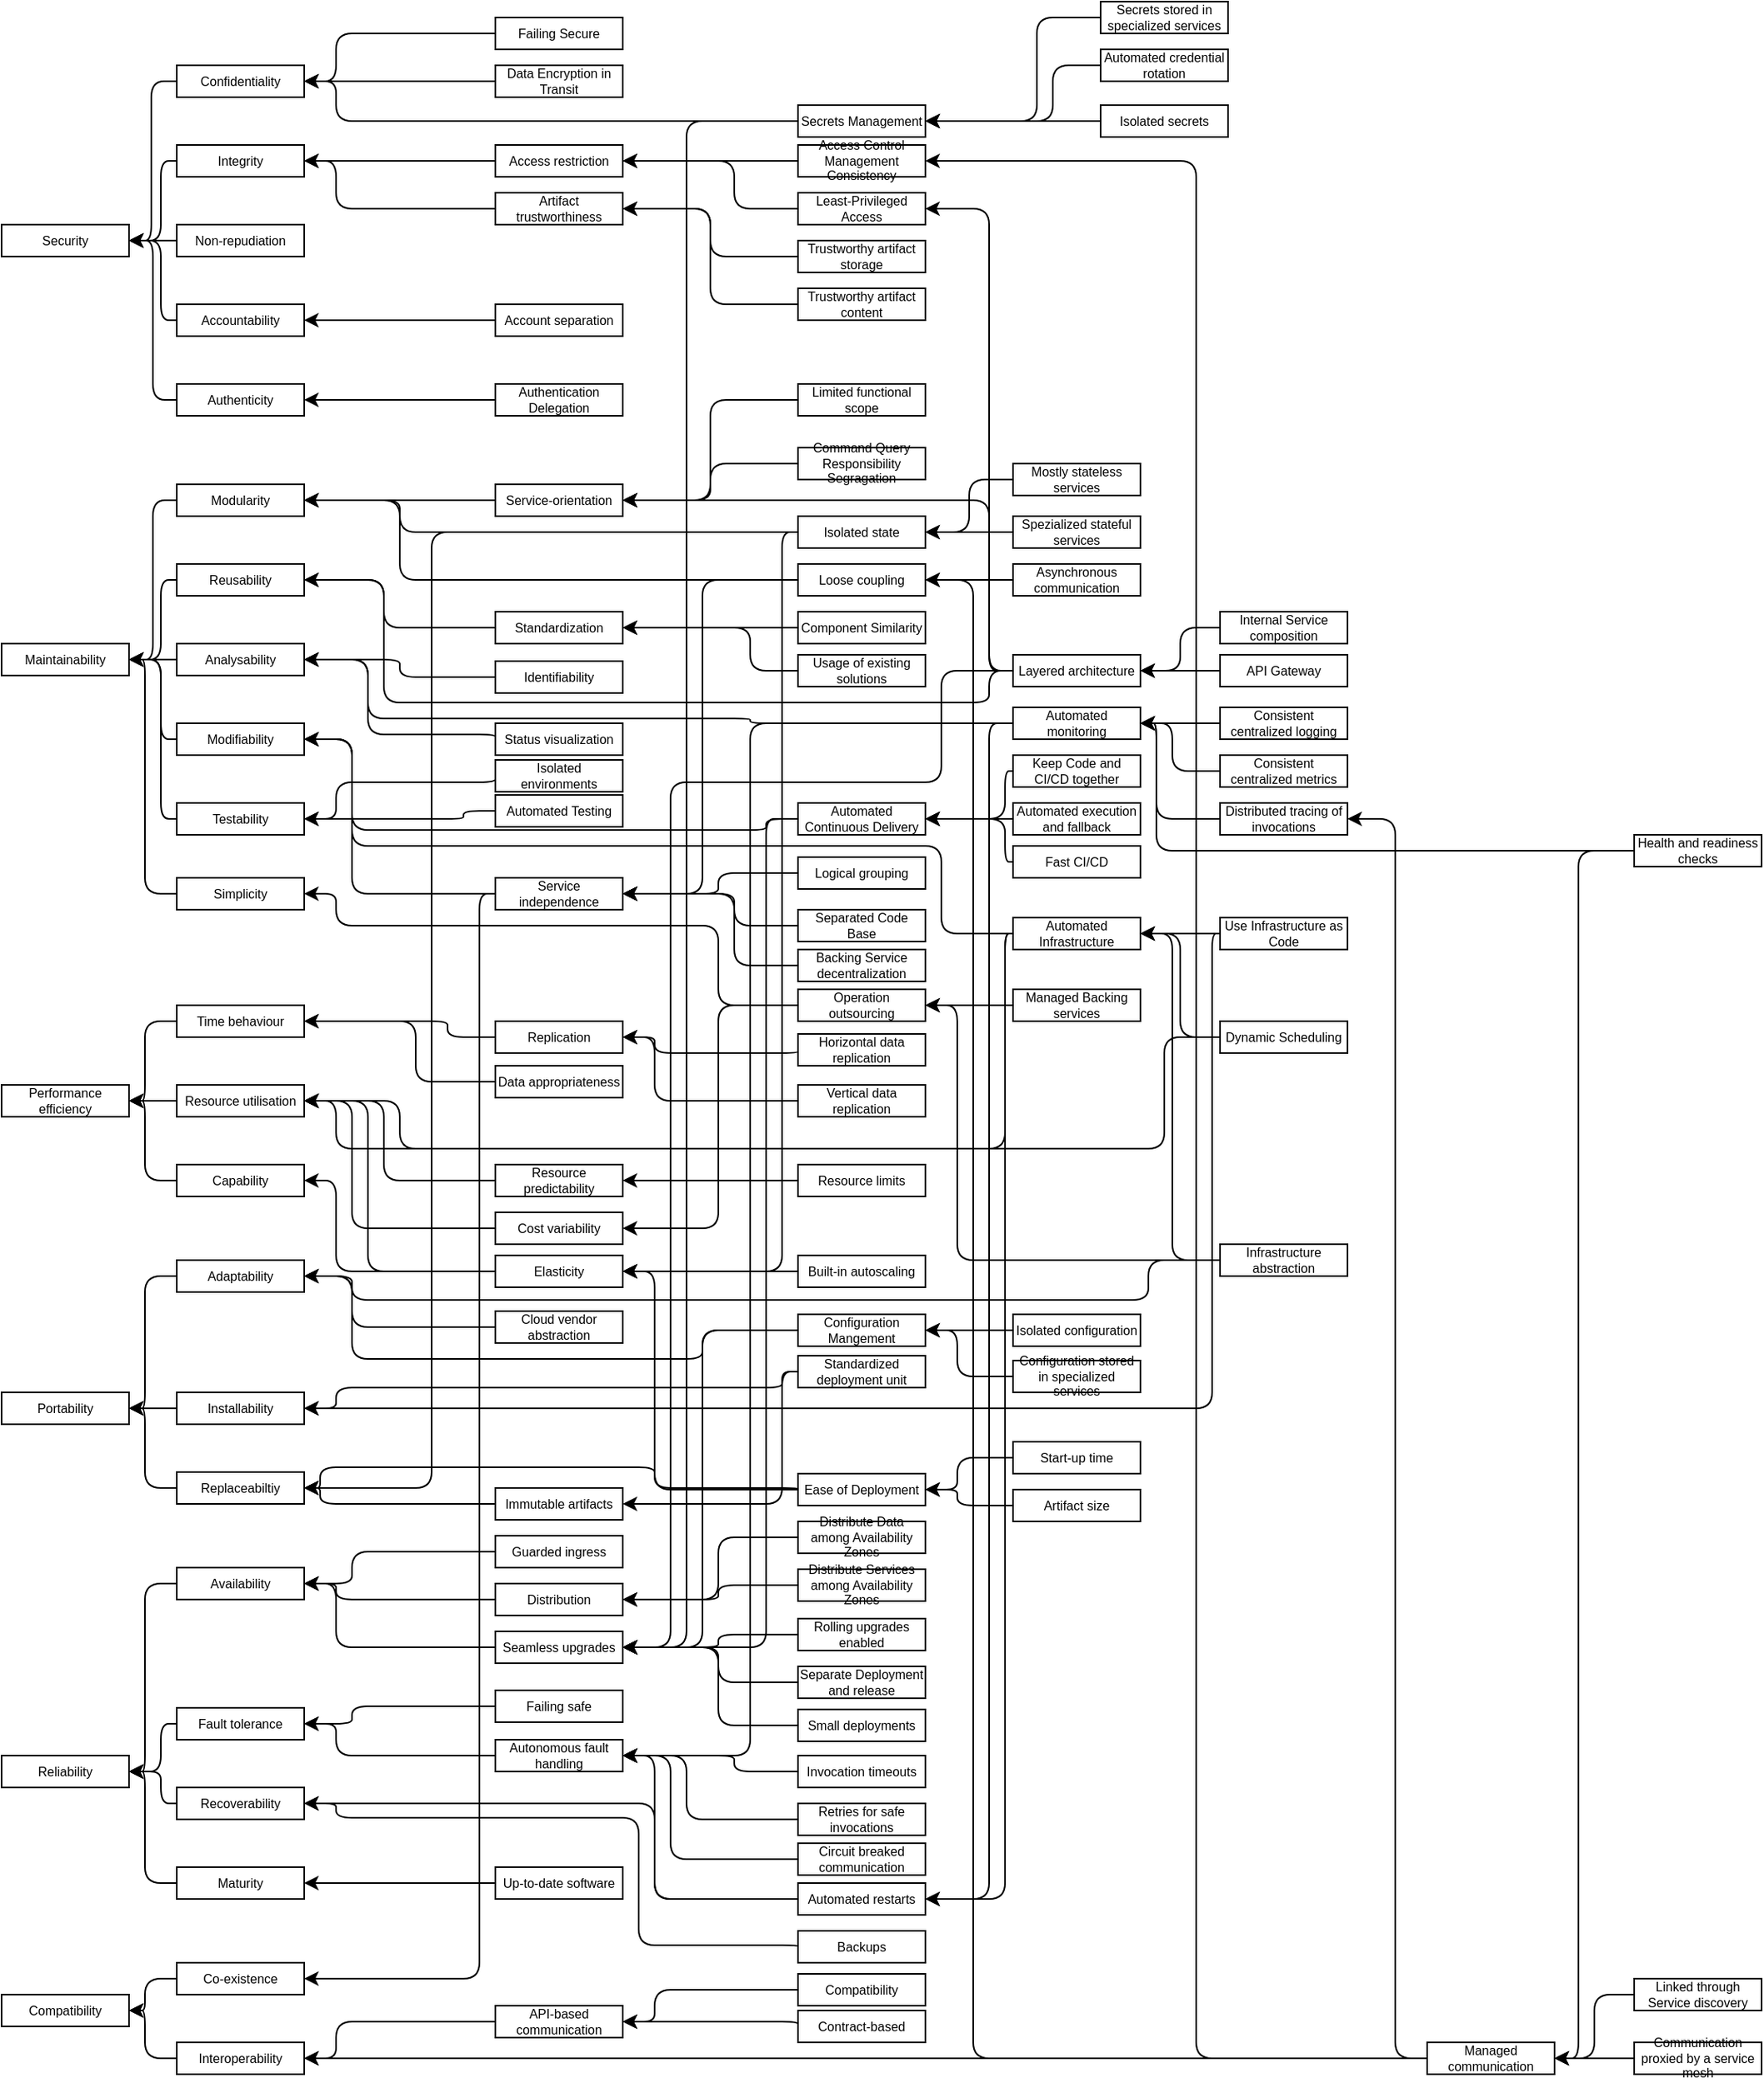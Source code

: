<mxfile version="15.7.3" type="device"><diagram id="BA2_-EPGt1jAeeUS867W" name="Page-1"><mxGraphModel dx="2062" dy="2321" grid="1" gridSize="10" guides="1" tooltips="1" connect="1" arrows="1" fold="1" page="1" pageScale="1" pageWidth="827" pageHeight="1169" math="0" shadow="0"><root><mxCell id="0"/><mxCell id="1" parent="0"/><mxCell id="0GS9jipHzaWPzEvI7Fec-1" value="Maintainability" style="rounded=0;whiteSpace=wrap;html=1;fontSize=8;" parent="1" vertex="1"><mxGeometry x="20" y="373" width="80" height="20" as="geometry"/></mxCell><mxCell id="0GS9jipHzaWPzEvI7Fec-2" value="Portability" style="rounded=0;whiteSpace=wrap;html=1;fontSize=8;" parent="1" vertex="1"><mxGeometry x="20" y="843" width="80" height="20" as="geometry"/></mxCell><mxCell id="0GS9jipHzaWPzEvI7Fec-3" value="Performance efficiency" style="rounded=0;whiteSpace=wrap;html=1;fontSize=8;" parent="1" vertex="1"><mxGeometry x="20" y="650" width="80" height="20" as="geometry"/></mxCell><mxCell id="0GS9jipHzaWPzEvI7Fec-4" value="Compatibility" style="rounded=0;whiteSpace=wrap;html=1;fontSize=8;" parent="1" vertex="1"><mxGeometry x="20" y="1221" width="80" height="20" as="geometry"/></mxCell><mxCell id="0GS9jipHzaWPzEvI7Fec-5" value="Reliability" style="rounded=0;whiteSpace=wrap;html=1;fontSize=8;" parent="1" vertex="1"><mxGeometry x="20" y="1071" width="80" height="20" as="geometry"/></mxCell><mxCell id="0GS9jipHzaWPzEvI7Fec-6" value="Testability" style="rounded=0;whiteSpace=wrap;html=1;fontSize=8;" parent="1" vertex="1"><mxGeometry x="130" y="473" width="80" height="20" as="geometry"/></mxCell><mxCell id="0GS9jipHzaWPzEvI7Fec-7" value="Time behaviour" style="rounded=0;whiteSpace=wrap;html=1;fontSize=8;" parent="1" vertex="1"><mxGeometry x="130" y="600" width="80" height="20" as="geometry"/></mxCell><mxCell id="0GS9jipHzaWPzEvI7Fec-8" value="Modularity" style="rounded=0;whiteSpace=wrap;html=1;fontSize=8;" parent="1" vertex="1"><mxGeometry x="130" y="273" width="80" height="20" as="geometry"/></mxCell><mxCell id="0GS9jipHzaWPzEvI7Fec-9" value="Reusability" style="rounded=0;whiteSpace=wrap;html=1;fontSize=8;" parent="1" vertex="1"><mxGeometry x="130" y="323" width="80" height="20" as="geometry"/></mxCell><mxCell id="0GS9jipHzaWPzEvI7Fec-10" value="Analysability" style="rounded=0;whiteSpace=wrap;html=1;fontSize=8;" parent="1" vertex="1"><mxGeometry x="130" y="373" width="80" height="20" as="geometry"/></mxCell><mxCell id="0GS9jipHzaWPzEvI7Fec-11" value="Resource utilisation" style="rounded=0;whiteSpace=wrap;html=1;fontSize=8;" parent="1" vertex="1"><mxGeometry x="130" y="650" width="80" height="20" as="geometry"/></mxCell><mxCell id="0GS9jipHzaWPzEvI7Fec-12" value="Capability" style="rounded=0;whiteSpace=wrap;html=1;fontSize=8;" parent="1" vertex="1"><mxGeometry x="130" y="700" width="80" height="20" as="geometry"/></mxCell><mxCell id="0GS9jipHzaWPzEvI7Fec-13" value="Modifiability" style="rounded=0;whiteSpace=wrap;html=1;fontSize=8;" parent="1" vertex="1"><mxGeometry x="130" y="423" width="80" height="20" as="geometry"/></mxCell><mxCell id="0GS9jipHzaWPzEvI7Fec-14" value="Adaptability" style="rounded=0;whiteSpace=wrap;html=1;fontSize=8;" parent="1" vertex="1"><mxGeometry x="130" y="760" width="80" height="20" as="geometry"/></mxCell><mxCell id="0GS9jipHzaWPzEvI7Fec-15" value="Replaceabiltiy" style="rounded=0;whiteSpace=wrap;html=1;fontSize=8;" parent="1" vertex="1"><mxGeometry x="130" y="893" width="80" height="20" as="geometry"/></mxCell><mxCell id="0GS9jipHzaWPzEvI7Fec-16" value="Installability" style="rounded=0;whiteSpace=wrap;html=1;fontSize=8;" parent="1" vertex="1"><mxGeometry x="130" y="843" width="80" height="20" as="geometry"/></mxCell><mxCell id="0GS9jipHzaWPzEvI7Fec-17" value="Availability" style="rounded=0;whiteSpace=wrap;html=1;fontSize=8;" parent="1" vertex="1"><mxGeometry x="130" y="953" width="80" height="20" as="geometry"/></mxCell><mxCell id="0GS9jipHzaWPzEvI7Fec-18" value="Recoverability" style="rounded=0;whiteSpace=wrap;html=1;fontSize=8;" parent="1" vertex="1"><mxGeometry x="130" y="1091" width="80" height="20" as="geometry"/></mxCell><mxCell id="0GS9jipHzaWPzEvI7Fec-19" value="Fault tolerance" style="rounded=0;whiteSpace=wrap;html=1;fontSize=8;" parent="1" vertex="1"><mxGeometry x="130" y="1041" width="80" height="20" as="geometry"/></mxCell><mxCell id="0GS9jipHzaWPzEvI7Fec-20" value="Maturity" style="rounded=0;whiteSpace=wrap;html=1;fontSize=8;" parent="1" vertex="1"><mxGeometry x="130" y="1141" width="80" height="20" as="geometry"/></mxCell><mxCell id="0GS9jipHzaWPzEvI7Fec-21" value="Co-existence" style="rounded=0;whiteSpace=wrap;html=1;fontSize=8;" parent="1" vertex="1"><mxGeometry x="130" y="1201" width="80" height="20" as="geometry"/></mxCell><mxCell id="0GS9jipHzaWPzEvI7Fec-22" value="Interoperability" style="rounded=0;whiteSpace=wrap;html=1;fontSize=8;" parent="1" vertex="1"><mxGeometry x="130" y="1251" width="80" height="20" as="geometry"/></mxCell><mxCell id="0GS9jipHzaWPzEvI7Fec-23" value="Service-orientation" style="rounded=0;whiteSpace=wrap;html=1;fontSize=8;" parent="1" vertex="1"><mxGeometry x="330" y="273" width="80" height="20" as="geometry"/></mxCell><mxCell id="0GS9jipHzaWPzEvI7Fec-24" value="Isolated state" style="rounded=0;whiteSpace=wrap;html=1;fontSize=8;" parent="1" vertex="1"><mxGeometry x="520" y="293" width="80" height="20" as="geometry"/></mxCell><mxCell id="0GS9jipHzaWPzEvI7Fec-25" value="Loose coupling" style="rounded=0;whiteSpace=wrap;html=1;fontSize=8;" parent="1" vertex="1"><mxGeometry x="520" y="323" width="80" height="20" as="geometry"/></mxCell><mxCell id="0GS9jipHzaWPzEvI7Fec-26" value="Standardization" style="rounded=0;whiteSpace=wrap;html=1;fontSize=8;" parent="1" vertex="1"><mxGeometry x="330" y="353" width="80" height="20" as="geometry"/></mxCell><mxCell id="0GS9jipHzaWPzEvI7Fec-27" value="Layered architecture" style="rounded=0;whiteSpace=wrap;html=1;fontSize=8;" parent="1" vertex="1"><mxGeometry x="655" y="380" width="80" height="20" as="geometry"/></mxCell><mxCell id="0GS9jipHzaWPzEvI7Fec-28" value="Automated monitoring" style="rounded=0;whiteSpace=wrap;html=1;fontSize=8;" parent="1" vertex="1"><mxGeometry x="655" y="413" width="80" height="20" as="geometry"/></mxCell><mxCell id="0GS9jipHzaWPzEvI7Fec-30" value="Automated Continuous Delivery" style="rounded=0;whiteSpace=wrap;html=1;fontSize=8;" parent="1" vertex="1"><mxGeometry x="520" y="473" width="80" height="20" as="geometry"/></mxCell><mxCell id="0GS9jipHzaWPzEvI7Fec-31" value="Automated Infrastructure" style="rounded=0;whiteSpace=wrap;html=1;fontSize=8;" parent="1" vertex="1"><mxGeometry x="655" y="545" width="80" height="20" as="geometry"/></mxCell><mxCell id="0GS9jipHzaWPzEvI7Fec-32" value="Service independence" style="rounded=0;whiteSpace=wrap;html=1;fontSize=8;" parent="1" vertex="1"><mxGeometry x="330" y="520" width="80" height="20" as="geometry"/></mxCell><mxCell id="0GS9jipHzaWPzEvI7Fec-33" value="Replication" style="rounded=0;whiteSpace=wrap;html=1;fontSize=8;" parent="1" vertex="1"><mxGeometry x="330" y="610" width="80" height="20" as="geometry"/></mxCell><mxCell id="0GS9jipHzaWPzEvI7Fec-35" value="Cost variability" style="rounded=0;whiteSpace=wrap;html=1;fontSize=8;" parent="1" vertex="1"><mxGeometry x="330" y="730" width="80" height="20" as="geometry"/></mxCell><mxCell id="0GS9jipHzaWPzEvI7Fec-36" value="Elasticity" style="rounded=0;whiteSpace=wrap;html=1;fontSize=8;" parent="1" vertex="1"><mxGeometry x="330" y="757" width="80" height="20" as="geometry"/></mxCell><mxCell id="0GS9jipHzaWPzEvI7Fec-37" value="Infrastructure abstraction" style="rounded=0;whiteSpace=wrap;html=1;fontSize=8;" parent="1" vertex="1"><mxGeometry x="785" y="750" width="80" height="20" as="geometry"/></mxCell><mxCell id="0GS9jipHzaWPzEvI7Fec-38" value="Cloud vendor abstraction" style="rounded=0;whiteSpace=wrap;html=1;fontSize=8;" parent="1" vertex="1"><mxGeometry x="330" y="792" width="80" height="20" as="geometry"/></mxCell><mxCell id="0GS9jipHzaWPzEvI7Fec-39" value="Standardized deployment unit" style="rounded=0;whiteSpace=wrap;html=1;fontSize=8;" parent="1" vertex="1"><mxGeometry x="520" y="820" width="80" height="20" as="geometry"/></mxCell><mxCell id="0GS9jipHzaWPzEvI7Fec-41" value="Immutable artifacts" style="rounded=0;whiteSpace=wrap;html=1;fontSize=8;" parent="1" vertex="1"><mxGeometry x="330" y="903" width="80" height="20" as="geometry"/></mxCell><mxCell id="0GS9jipHzaWPzEvI7Fec-42" value="Ease of Deployment" style="rounded=0;whiteSpace=wrap;html=1;fontSize=8;" parent="1" vertex="1"><mxGeometry x="520" y="894" width="80" height="20" as="geometry"/></mxCell><mxCell id="0GS9jipHzaWPzEvI7Fec-43" value="Distribution" style="rounded=0;whiteSpace=wrap;html=1;fontSize=8;" parent="1" vertex="1"><mxGeometry x="330" y="963" width="80" height="20" as="geometry"/></mxCell><mxCell id="0GS9jipHzaWPzEvI7Fec-44" value="Seamless upgrades" style="rounded=0;whiteSpace=wrap;html=1;fontSize=8;" parent="1" vertex="1"><mxGeometry x="330" y="993" width="80" height="20" as="geometry"/></mxCell><mxCell id="0GS9jipHzaWPzEvI7Fec-45" value="Autonomous fault handling" style="rounded=0;whiteSpace=wrap;html=1;fontSize=8;" parent="1" vertex="1"><mxGeometry x="330" y="1061" width="80" height="20" as="geometry"/></mxCell><mxCell id="0GS9jipHzaWPzEvI7Fec-47" value="Automated restarts" style="rounded=0;whiteSpace=wrap;html=1;fontSize=8;" parent="1" vertex="1"><mxGeometry x="520" y="1151" width="80" height="20" as="geometry"/></mxCell><mxCell id="0GS9jipHzaWPzEvI7Fec-49" value="Up-to-date software" style="rounded=0;whiteSpace=wrap;html=1;fontSize=8;" parent="1" vertex="1"><mxGeometry x="330" y="1141" width="80" height="20" as="geometry"/></mxCell><mxCell id="0GS9jipHzaWPzEvI7Fec-51" value="API-based communication" style="rounded=0;whiteSpace=wrap;html=1;fontSize=8;" parent="1" vertex="1"><mxGeometry x="330" y="1228" width="80" height="20" as="geometry"/></mxCell><mxCell id="0GS9jipHzaWPzEvI7Fec-52" value="Managed communication" style="rounded=0;whiteSpace=wrap;html=1;fontSize=8;" parent="1" vertex="1"><mxGeometry x="915" y="1251" width="80" height="20" as="geometry"/></mxCell><mxCell id="0GS9jipHzaWPzEvI7Fec-55" value="" style="endArrow=classic;html=1;fontSize=8;entryX=1;entryY=0.5;entryDx=0;entryDy=0;exitX=0;exitY=0.5;exitDx=0;exitDy=0;edgeStyle=orthogonalEdgeStyle;" parent="1" source="0GS9jipHzaWPzEvI7Fec-8" target="0GS9jipHzaWPzEvI7Fec-1" edge="1"><mxGeometry width="50" height="50" relative="1" as="geometry"><mxPoint x="30" y="333" as="sourcePoint"/><mxPoint x="80" y="283" as="targetPoint"/></mxGeometry></mxCell><mxCell id="0GS9jipHzaWPzEvI7Fec-56" value="" style="endArrow=classic;html=1;fontSize=8;entryX=1;entryY=0.5;entryDx=0;entryDy=0;exitX=0;exitY=0.5;exitDx=0;exitDy=0;edgeStyle=orthogonalEdgeStyle;" parent="1" source="0GS9jipHzaWPzEvI7Fec-9" edge="1"><mxGeometry width="50" height="50" relative="1" as="geometry"><mxPoint x="130" y="283" as="sourcePoint"/><mxPoint x="100" y="383" as="targetPoint"/><Array as="points"><mxPoint x="120" y="333"/><mxPoint x="120" y="383"/></Array></mxGeometry></mxCell><mxCell id="0GS9jipHzaWPzEvI7Fec-57" value="" style="endArrow=classic;html=1;fontSize=8;entryX=1;entryY=0.5;entryDx=0;entryDy=0;exitX=0;exitY=0.5;exitDx=0;exitDy=0;edgeStyle=orthogonalEdgeStyle;" parent="1" source="0GS9jipHzaWPzEvI7Fec-10" edge="1"><mxGeometry width="50" height="50" relative="1" as="geometry"><mxPoint x="130" y="333" as="sourcePoint"/><mxPoint x="100" y="383" as="targetPoint"/><Array as="points"><mxPoint x="130" y="383"/><mxPoint x="130" y="383"/></Array></mxGeometry></mxCell><mxCell id="0GS9jipHzaWPzEvI7Fec-58" value="" style="endArrow=classic;html=1;fontSize=8;entryX=1;entryY=0.5;entryDx=0;entryDy=0;exitX=0;exitY=0.5;exitDx=0;exitDy=0;edgeStyle=orthogonalEdgeStyle;" parent="1" source="0GS9jipHzaWPzEvI7Fec-13" edge="1"><mxGeometry width="50" height="50" relative="1" as="geometry"><mxPoint x="130" y="383" as="sourcePoint"/><mxPoint x="100" y="383" as="targetPoint"/><Array as="points"><mxPoint x="120" y="433"/><mxPoint x="120" y="383"/></Array></mxGeometry></mxCell><mxCell id="0GS9jipHzaWPzEvI7Fec-59" value="" style="endArrow=classic;html=1;fontSize=8;entryX=1;entryY=0.5;entryDx=0;entryDy=0;exitX=0;exitY=0.5;exitDx=0;exitDy=0;edgeStyle=orthogonalEdgeStyle;" parent="1" source="0GS9jipHzaWPzEvI7Fec-6" edge="1"><mxGeometry width="50" height="50" relative="1" as="geometry"><mxPoint x="130" y="283" as="sourcePoint"/><mxPoint x="100" y="383" as="targetPoint"/><Array as="points"><mxPoint x="120" y="483"/><mxPoint x="120" y="383"/></Array></mxGeometry></mxCell><mxCell id="0GS9jipHzaWPzEvI7Fec-60" value="" style="endArrow=classic;html=1;fontSize=8;entryX=1;entryY=0.5;entryDx=0;entryDy=0;exitX=0;exitY=0.5;exitDx=0;exitDy=0;edgeStyle=orthogonalEdgeStyle;" parent="1" source="0GS9jipHzaWPzEvI7Fec-23" target="0GS9jipHzaWPzEvI7Fec-8" edge="1"><mxGeometry width="50" height="50" relative="1" as="geometry"><mxPoint x="260" y="313" as="sourcePoint"/><mxPoint x="310" y="263" as="targetPoint"/><Array as="points"><mxPoint x="280" y="283"/><mxPoint x="280" y="283"/></Array></mxGeometry></mxCell><mxCell id="0GS9jipHzaWPzEvI7Fec-61" value="" style="endArrow=classic;html=1;fontSize=8;entryX=1;entryY=0.5;entryDx=0;entryDy=0;exitX=0;exitY=0.5;exitDx=0;exitDy=0;edgeStyle=orthogonalEdgeStyle;" parent="1" source="0GS9jipHzaWPzEvI7Fec-24" edge="1"><mxGeometry width="50" height="50" relative="1" as="geometry"><mxPoint x="330" y="273" as="sourcePoint"/><mxPoint x="210" y="283" as="targetPoint"/><Array as="points"><mxPoint x="270" y="303"/><mxPoint x="270" y="283"/></Array></mxGeometry></mxCell><mxCell id="0GS9jipHzaWPzEvI7Fec-62" value="" style="endArrow=classic;html=1;fontSize=8;entryX=1;entryY=0.5;entryDx=0;entryDy=0;exitX=0;exitY=0.5;exitDx=0;exitDy=0;edgeStyle=orthogonalEdgeStyle;" parent="1" source="0GS9jipHzaWPzEvI7Fec-25" edge="1"><mxGeometry width="50" height="50" relative="1" as="geometry"><mxPoint x="330" y="303" as="sourcePoint"/><mxPoint x="210" y="283" as="targetPoint"/><Array as="points"><mxPoint x="270" y="333"/><mxPoint x="270" y="283"/></Array></mxGeometry></mxCell><mxCell id="0GS9jipHzaWPzEvI7Fec-63" value="" style="endArrow=classic;html=1;fontSize=8;entryX=1;entryY=0.5;entryDx=0;entryDy=0;exitX=0;exitY=0.5;exitDx=0;exitDy=0;edgeStyle=orthogonalEdgeStyle;" parent="1" source="0GS9jipHzaWPzEvI7Fec-26" target="0GS9jipHzaWPzEvI7Fec-9" edge="1"><mxGeometry width="50" height="50" relative="1" as="geometry"><mxPoint x="330" y="333" as="sourcePoint"/><mxPoint x="210" y="283" as="targetPoint"/><Array as="points"><mxPoint x="260" y="363"/><mxPoint x="260" y="333"/></Array></mxGeometry></mxCell><mxCell id="0GS9jipHzaWPzEvI7Fec-64" value="" style="endArrow=classic;html=1;fontSize=8;entryX=1;entryY=0.5;entryDx=0;entryDy=0;exitX=0;exitY=0.5;exitDx=0;exitDy=0;edgeStyle=orthogonalEdgeStyle;" parent="1" source="0GS9jipHzaWPzEvI7Fec-27" edge="1"><mxGeometry width="50" height="50" relative="1" as="geometry"><mxPoint x="330" y="363" as="sourcePoint"/><mxPoint x="210" y="333" as="targetPoint"/><Array as="points"><mxPoint x="640" y="390"/><mxPoint x="640" y="410"/><mxPoint x="260" y="410"/><mxPoint x="260" y="333"/></Array></mxGeometry></mxCell><mxCell id="0GS9jipHzaWPzEvI7Fec-65" value="" style="endArrow=classic;html=1;fontSize=8;exitX=0;exitY=0.5;exitDx=0;exitDy=0;edgeStyle=orthogonalEdgeStyle;" parent="1" source="0GS9jipHzaWPzEvI7Fec-28" edge="1"><mxGeometry width="50" height="50" relative="1" as="geometry"><mxPoint x="330" y="393" as="sourcePoint"/><mxPoint x="210" y="383" as="targetPoint"/><Array as="points"><mxPoint x="490" y="423"/><mxPoint x="490" y="420"/><mxPoint x="250" y="420"/><mxPoint x="250" y="383"/></Array></mxGeometry></mxCell><mxCell id="0GS9jipHzaWPzEvI7Fec-67" value="" style="endArrow=classic;html=1;fontSize=8;exitX=0;exitY=0.5;exitDx=0;exitDy=0;edgeStyle=orthogonalEdgeStyle;entryX=1;entryY=0.5;entryDx=0;entryDy=0;" parent="1" source="0GS9jipHzaWPzEvI7Fec-30" edge="1"><mxGeometry width="50" height="50" relative="1" as="geometry"><mxPoint x="330" y="453" as="sourcePoint"/><mxPoint x="210" y="433" as="targetPoint"/><Array as="points"><mxPoint x="500" y="483"/><mxPoint x="500" y="490"/><mxPoint x="240" y="490"/><mxPoint x="240" y="433"/></Array></mxGeometry></mxCell><mxCell id="0GS9jipHzaWPzEvI7Fec-68" value="" style="endArrow=classic;html=1;fontSize=8;exitX=0;exitY=0.5;exitDx=0;exitDy=0;edgeStyle=orthogonalEdgeStyle;entryX=1;entryY=0.5;entryDx=0;entryDy=0;" parent="1" source="0GS9jipHzaWPzEvI7Fec-31" edge="1"><mxGeometry width="50" height="50" relative="1" as="geometry"><mxPoint x="330" y="483" as="sourcePoint"/><mxPoint x="210" y="433" as="targetPoint"/><Array as="points"><mxPoint x="610" y="555"/><mxPoint x="610" y="500"/><mxPoint x="240" y="500"/><mxPoint x="240" y="433"/></Array></mxGeometry></mxCell><mxCell id="0GS9jipHzaWPzEvI7Fec-69" value="" style="endArrow=classic;html=1;fontSize=8;edgeStyle=orthogonalEdgeStyle;entryX=1;entryY=0.5;entryDx=0;entryDy=0;exitX=0;exitY=0.5;exitDx=0;exitDy=0;" parent="1" source="0GS9jipHzaWPzEvI7Fec-32" edge="1"><mxGeometry width="50" height="50" relative="1" as="geometry"><mxPoint x="330" y="543" as="sourcePoint"/><mxPoint x="210" y="433" as="targetPoint"/><Array as="points"><mxPoint x="240" y="530"/><mxPoint x="240" y="433"/></Array></mxGeometry></mxCell><mxCell id="0GS9jipHzaWPzEvI7Fec-70" value="" style="endArrow=classic;html=1;fontSize=8;edgeStyle=orthogonalEdgeStyle;entryX=1;entryY=0.5;entryDx=0;entryDy=0;exitX=0;exitY=0.5;exitDx=0;exitDy=0;" parent="1" source="0GS9jipHzaWPzEvI7Fec-33" target="0GS9jipHzaWPzEvI7Fec-7" edge="1"><mxGeometry width="50" height="50" relative="1" as="geometry"><mxPoint x="330" y="610" as="sourcePoint"/><mxPoint x="210" y="500" as="targetPoint"/><Array as="points"><mxPoint x="300" y="620"/><mxPoint x="300" y="610"/></Array></mxGeometry></mxCell><mxCell id="0GS9jipHzaWPzEvI7Fec-71" value="" style="endArrow=classic;html=1;fontSize=8;edgeStyle=orthogonalEdgeStyle;entryX=1;entryY=0.5;entryDx=0;entryDy=0;exitX=0;exitY=0.5;exitDx=0;exitDy=0;" parent="1" source="0GS9jipHzaWPzEvI7Fec-36" target="0GS9jipHzaWPzEvI7Fec-11" edge="1"><mxGeometry width="50" height="50" relative="1" as="geometry"><mxPoint x="330" y="640" as="sourcePoint"/><mxPoint x="210" y="610" as="targetPoint"/><Array as="points"><mxPoint x="250" y="767"/><mxPoint x="250" y="660"/></Array></mxGeometry></mxCell><mxCell id="0GS9jipHzaWPzEvI7Fec-72" value="" style="endArrow=classic;html=1;fontSize=8;edgeStyle=orthogonalEdgeStyle;entryX=1;entryY=0.5;entryDx=0;entryDy=0;exitX=0;exitY=0.5;exitDx=0;exitDy=0;" parent="1" source="0GS9jipHzaWPzEvI7Fec-35" edge="1"><mxGeometry width="50" height="50" relative="1" as="geometry"><mxPoint x="330" y="670" as="sourcePoint"/><mxPoint x="210" y="660" as="targetPoint"/><Array as="points"><mxPoint x="240" y="740"/><mxPoint x="240" y="660"/></Array></mxGeometry></mxCell><mxCell id="0GS9jipHzaWPzEvI7Fec-73" value="" style="endArrow=classic;html=1;fontSize=8;edgeStyle=orthogonalEdgeStyle;entryX=1;entryY=0.5;entryDx=0;entryDy=0;exitX=0;exitY=0.5;exitDx=0;exitDy=0;" parent="1" source="0GS9jipHzaWPzEvI7Fec-36" target="0GS9jipHzaWPzEvI7Fec-12" edge="1"><mxGeometry width="50" height="50" relative="1" as="geometry"><mxPoint x="330" y="700" as="sourcePoint"/><mxPoint x="210" y="660" as="targetPoint"/><Array as="points"><mxPoint x="230" y="767"/><mxPoint x="230" y="710"/></Array></mxGeometry></mxCell><mxCell id="0GS9jipHzaWPzEvI7Fec-74" value="" style="endArrow=classic;html=1;fontSize=8;edgeStyle=orthogonalEdgeStyle;entryX=1;entryY=0.5;entryDx=0;entryDy=0;exitX=0;exitY=0.5;exitDx=0;exitDy=0;" parent="1" source="0GS9jipHzaWPzEvI7Fec-37" target="0GS9jipHzaWPzEvI7Fec-14" edge="1"><mxGeometry width="50" height="50" relative="1" as="geometry"><mxPoint x="330" y="730" as="sourcePoint"/><mxPoint x="210" y="710" as="targetPoint"/><Array as="points"><mxPoint x="740" y="760"/><mxPoint x="740" y="785"/><mxPoint x="240" y="785"/><mxPoint x="240" y="770"/></Array></mxGeometry></mxCell><mxCell id="0GS9jipHzaWPzEvI7Fec-75" value="" style="endArrow=classic;html=1;fontSize=8;edgeStyle=orthogonalEdgeStyle;entryX=1;entryY=0.5;entryDx=0;entryDy=0;exitX=0;exitY=0.5;exitDx=0;exitDy=0;" parent="1" source="0GS9jipHzaWPzEvI7Fec-38" edge="1"><mxGeometry width="50" height="50" relative="1" as="geometry"><mxPoint x="330" y="760" as="sourcePoint"/><mxPoint x="210" y="770" as="targetPoint"/><Array as="points"><mxPoint x="240" y="802"/><mxPoint x="240" y="770"/></Array></mxGeometry></mxCell><mxCell id="0GS9jipHzaWPzEvI7Fec-76" value="" style="endArrow=classic;html=1;fontSize=8;edgeStyle=orthogonalEdgeStyle;entryX=1;entryY=0.5;entryDx=0;entryDy=0;exitX=0;exitY=0.5;exitDx=0;exitDy=0;" parent="1" source="0GS9jipHzaWPzEvI7Fec-39" target="0GS9jipHzaWPzEvI7Fec-16" edge="1"><mxGeometry width="50" height="50" relative="1" as="geometry"><mxPoint x="330" y="823" as="sourcePoint"/><mxPoint x="210" y="803" as="targetPoint"/><Array as="points"><mxPoint x="510" y="830"/><mxPoint x="510" y="840"/><mxPoint x="230" y="840"/><mxPoint x="230" y="853"/></Array></mxGeometry></mxCell><mxCell id="0GS9jipHzaWPzEvI7Fec-78" value="" style="endArrow=classic;html=1;fontSize=8;edgeStyle=orthogonalEdgeStyle;entryX=1;entryY=0.5;entryDx=0;entryDy=0;" parent="1" target="0GS9jipHzaWPzEvI7Fec-3" edge="1"><mxGeometry width="50" height="50" relative="1" as="geometry"><mxPoint x="130" y="610" as="sourcePoint"/><mxPoint x="210" y="610" as="targetPoint"/><Array as="points"><mxPoint x="110" y="610"/><mxPoint x="110" y="660"/></Array></mxGeometry></mxCell><mxCell id="0GS9jipHzaWPzEvI7Fec-79" value="" style="endArrow=classic;html=1;fontSize=8;edgeStyle=orthogonalEdgeStyle;entryX=1;entryY=0.5;entryDx=0;entryDy=0;exitX=0;exitY=0.5;exitDx=0;exitDy=0;" parent="1" source="0GS9jipHzaWPzEvI7Fec-11" edge="1"><mxGeometry width="50" height="50" relative="1" as="geometry"><mxPoint x="130" y="610" as="sourcePoint"/><mxPoint x="100" y="660" as="targetPoint"/><Array as="points"><mxPoint x="120" y="660"/><mxPoint x="120" y="660"/></Array></mxGeometry></mxCell><mxCell id="0GS9jipHzaWPzEvI7Fec-80" value="" style="endArrow=classic;html=1;fontSize=8;edgeStyle=orthogonalEdgeStyle;entryX=1;entryY=0.5;entryDx=0;entryDy=0;exitX=0;exitY=0.5;exitDx=0;exitDy=0;" parent="1" source="0GS9jipHzaWPzEvI7Fec-12" edge="1"><mxGeometry width="50" height="50" relative="1" as="geometry"><mxPoint x="130" y="660" as="sourcePoint"/><mxPoint x="100" y="660" as="targetPoint"/><Array as="points"><mxPoint x="110" y="710"/><mxPoint x="110" y="660"/></Array></mxGeometry></mxCell><mxCell id="0GS9jipHzaWPzEvI7Fec-81" value="" style="endArrow=classic;html=1;fontSize=8;edgeStyle=orthogonalEdgeStyle;entryX=1;entryY=0.5;entryDx=0;entryDy=0;exitX=0;exitY=0.5;exitDx=0;exitDy=0;" parent="1" source="0GS9jipHzaWPzEvI7Fec-14" target="0GS9jipHzaWPzEvI7Fec-2" edge="1"><mxGeometry width="50" height="50" relative="1" as="geometry"><mxPoint x="130" y="710" as="sourcePoint"/><mxPoint x="100" y="660" as="targetPoint"/><Array as="points"><mxPoint x="110" y="770"/><mxPoint x="110" y="853"/></Array></mxGeometry></mxCell><mxCell id="0GS9jipHzaWPzEvI7Fec-82" value="" style="endArrow=classic;html=1;fontSize=8;edgeStyle=orthogonalEdgeStyle;entryX=1;entryY=0.5;entryDx=0;entryDy=0;exitX=0;exitY=0.5;exitDx=0;exitDy=0;" parent="1" source="0GS9jipHzaWPzEvI7Fec-16" edge="1"><mxGeometry width="50" height="50" relative="1" as="geometry"><mxPoint x="130" y="803" as="sourcePoint"/><mxPoint x="100" y="853" as="targetPoint"/><Array as="points"><mxPoint x="120" y="853"/><mxPoint x="120" y="853"/></Array></mxGeometry></mxCell><mxCell id="0GS9jipHzaWPzEvI7Fec-83" value="" style="endArrow=classic;html=1;fontSize=8;edgeStyle=orthogonalEdgeStyle;entryX=1;entryY=0.5;entryDx=0;entryDy=0;exitX=0;exitY=0.5;exitDx=0;exitDy=0;" parent="1" source="0GS9jipHzaWPzEvI7Fec-15" edge="1"><mxGeometry width="50" height="50" relative="1" as="geometry"><mxPoint x="130" y="853" as="sourcePoint"/><mxPoint x="100" y="853" as="targetPoint"/><Array as="points"><mxPoint x="110" y="903"/><mxPoint x="110" y="853"/></Array></mxGeometry></mxCell><mxCell id="0GS9jipHzaWPzEvI7Fec-84" value="" style="endArrow=classic;html=1;fontSize=8;edgeStyle=orthogonalEdgeStyle;entryX=1;entryY=0.5;entryDx=0;entryDy=0;exitX=0;exitY=0.5;exitDx=0;exitDy=0;" parent="1" source="0GS9jipHzaWPzEvI7Fec-17" target="0GS9jipHzaWPzEvI7Fec-5" edge="1"><mxGeometry width="50" height="50" relative="1" as="geometry"><mxPoint x="130" y="903" as="sourcePoint"/><mxPoint x="100" y="853" as="targetPoint"/><Array as="points"><mxPoint x="110" y="963"/><mxPoint x="110" y="1081"/></Array></mxGeometry></mxCell><mxCell id="0GS9jipHzaWPzEvI7Fec-85" value="" style="endArrow=classic;html=1;fontSize=8;edgeStyle=orthogonalEdgeStyle;entryX=1;entryY=0.5;entryDx=0;entryDy=0;exitX=0;exitY=0.5;exitDx=0;exitDy=0;" parent="1" source="0GS9jipHzaWPzEvI7Fec-19" edge="1"><mxGeometry width="50" height="50" relative="1" as="geometry"><mxPoint x="130" y="1001" as="sourcePoint"/><mxPoint x="100" y="1081" as="targetPoint"/><Array as="points"><mxPoint x="120" y="1051"/><mxPoint x="120" y="1081"/></Array></mxGeometry></mxCell><mxCell id="0GS9jipHzaWPzEvI7Fec-86" value="" style="endArrow=classic;html=1;fontSize=8;edgeStyle=orthogonalEdgeStyle;entryX=1;entryY=0.5;entryDx=0;entryDy=0;exitX=0;exitY=0.5;exitDx=0;exitDy=0;" parent="1" source="0GS9jipHzaWPzEvI7Fec-18" edge="1"><mxGeometry width="50" height="50" relative="1" as="geometry"><mxPoint x="130" y="1051" as="sourcePoint"/><mxPoint x="100" y="1081" as="targetPoint"/><Array as="points"><mxPoint x="120" y="1101"/><mxPoint x="120" y="1081"/></Array></mxGeometry></mxCell><mxCell id="0GS9jipHzaWPzEvI7Fec-87" value="" style="endArrow=classic;html=1;fontSize=8;edgeStyle=orthogonalEdgeStyle;entryX=1;entryY=0.5;entryDx=0;entryDy=0;exitX=0;exitY=0.5;exitDx=0;exitDy=0;" parent="1" source="0GS9jipHzaWPzEvI7Fec-20" edge="1"><mxGeometry width="50" height="50" relative="1" as="geometry"><mxPoint x="130" y="1101" as="sourcePoint"/><mxPoint x="100" y="1081" as="targetPoint"/><Array as="points"><mxPoint x="110" y="1151"/><mxPoint x="110" y="1081"/></Array></mxGeometry></mxCell><mxCell id="0GS9jipHzaWPzEvI7Fec-88" value="" style="endArrow=classic;html=1;fontSize=8;edgeStyle=orthogonalEdgeStyle;entryX=1;entryY=0.5;entryDx=0;entryDy=0;exitX=0;exitY=0.5;exitDx=0;exitDy=0;" parent="1" source="0GS9jipHzaWPzEvI7Fec-21" target="0GS9jipHzaWPzEvI7Fec-4" edge="1"><mxGeometry width="50" height="50" relative="1" as="geometry"><mxPoint x="130" y="1151" as="sourcePoint"/><mxPoint x="100" y="1081" as="targetPoint"/><Array as="points"><mxPoint x="110" y="1211"/><mxPoint x="110" y="1231"/></Array></mxGeometry></mxCell><mxCell id="0GS9jipHzaWPzEvI7Fec-89" value="" style="endArrow=classic;html=1;fontSize=8;edgeStyle=orthogonalEdgeStyle;entryX=1;entryY=0.5;entryDx=0;entryDy=0;exitX=0;exitY=0.5;exitDx=0;exitDy=0;" parent="1" source="0GS9jipHzaWPzEvI7Fec-22" edge="1"><mxGeometry width="50" height="50" relative="1" as="geometry"><mxPoint x="130" y="1211" as="sourcePoint"/><mxPoint x="100" y="1231" as="targetPoint"/><Array as="points"><mxPoint x="110" y="1261"/><mxPoint x="110" y="1231"/></Array></mxGeometry></mxCell><mxCell id="0GS9jipHzaWPzEvI7Fec-90" value="" style="endArrow=classic;html=1;fontSize=8;edgeStyle=orthogonalEdgeStyle;exitX=0;exitY=0.5;exitDx=0;exitDy=0;entryX=1;entryY=0.5;entryDx=0;entryDy=0;" parent="1" source="0GS9jipHzaWPzEvI7Fec-41" target="0GS9jipHzaWPzEvI7Fec-15" edge="1"><mxGeometry width="50" height="50" relative="1" as="geometry"><mxPoint x="140" y="1183" as="sourcePoint"/><mxPoint x="220" y="893" as="targetPoint"/><Array as="points"><mxPoint x="220" y="913"/><mxPoint x="220" y="903"/></Array></mxGeometry></mxCell><mxCell id="0GS9jipHzaWPzEvI7Fec-91" value="" style="endArrow=classic;html=1;fontSize=8;edgeStyle=orthogonalEdgeStyle;exitX=0;exitY=0.5;exitDx=0;exitDy=0;entryX=1;entryY=0.5;entryDx=0;entryDy=0;" parent="1" source="0GS9jipHzaWPzEvI7Fec-42" edge="1"><mxGeometry width="50" height="50" relative="1" as="geometry"><mxPoint x="330" y="913" as="sourcePoint"/><mxPoint x="210" y="903" as="targetPoint"/><Array as="points"><mxPoint x="430" y="903"/><mxPoint x="430" y="890"/><mxPoint x="220" y="890"/><mxPoint x="220" y="903"/></Array></mxGeometry></mxCell><mxCell id="0GS9jipHzaWPzEvI7Fec-92" value="" style="endArrow=classic;html=1;fontSize=8;edgeStyle=orthogonalEdgeStyle;exitX=0;exitY=0.5;exitDx=0;exitDy=0;entryX=1;entryY=0.5;entryDx=0;entryDy=0;" parent="1" source="0GS9jipHzaWPzEvI7Fec-43" target="0GS9jipHzaWPzEvI7Fec-17" edge="1"><mxGeometry width="50" height="50" relative="1" as="geometry"><mxPoint x="330" y="943" as="sourcePoint"/><mxPoint x="210" y="903" as="targetPoint"/><Array as="points"><mxPoint x="230" y="973"/><mxPoint x="230" y="963"/></Array></mxGeometry></mxCell><mxCell id="0GS9jipHzaWPzEvI7Fec-93" value="" style="endArrow=classic;html=1;fontSize=8;edgeStyle=orthogonalEdgeStyle;exitX=0;exitY=0.5;exitDx=0;exitDy=0;" parent="1" source="0GS9jipHzaWPzEvI7Fec-44" edge="1"><mxGeometry width="50" height="50" relative="1" as="geometry"><mxPoint x="330" y="973" as="sourcePoint"/><mxPoint x="210" y="963" as="targetPoint"/><Array as="points"><mxPoint x="230" y="1003"/><mxPoint x="230" y="963"/></Array></mxGeometry></mxCell><mxCell id="0GS9jipHzaWPzEvI7Fec-94" value="" style="endArrow=classic;html=1;fontSize=8;edgeStyle=orthogonalEdgeStyle;exitX=0;exitY=0.5;exitDx=0;exitDy=0;entryX=1;entryY=0.5;entryDx=0;entryDy=0;" parent="1" source="0GS9jipHzaWPzEvI7Fec-45" target="0GS9jipHzaWPzEvI7Fec-19" edge="1"><mxGeometry width="50" height="50" relative="1" as="geometry"><mxPoint x="330" y="1041" as="sourcePoint"/><mxPoint x="210" y="1051" as="targetPoint"/><Array as="points"><mxPoint x="230" y="1071"/><mxPoint x="230" y="1051"/></Array></mxGeometry></mxCell><mxCell id="0GS9jipHzaWPzEvI7Fec-96" value="" style="endArrow=classic;html=1;fontSize=8;edgeStyle=orthogonalEdgeStyle;exitX=0;exitY=0.5;exitDx=0;exitDy=0;entryX=1;entryY=0.5;entryDx=0;entryDy=0;" parent="1" source="0GS9jipHzaWPzEvI7Fec-47" edge="1"><mxGeometry width="50" height="50" relative="1" as="geometry"><mxPoint x="330" y="1101" as="sourcePoint"/><mxPoint x="210" y="1101" as="targetPoint"/><Array as="points"><mxPoint x="430" y="1161"/><mxPoint x="430" y="1101"/></Array></mxGeometry></mxCell><mxCell id="0GS9jipHzaWPzEvI7Fec-98" value="" style="endArrow=classic;html=1;fontSize=8;edgeStyle=orthogonalEdgeStyle;exitX=0;exitY=0.5;exitDx=0;exitDy=0;entryX=1;entryY=0.5;entryDx=0;entryDy=0;" parent="1" source="0GS9jipHzaWPzEvI7Fec-49" edge="1"><mxGeometry width="50" height="50" relative="1" as="geometry"><mxPoint x="330" y="1161" as="sourcePoint"/><mxPoint x="210" y="1151" as="targetPoint"/><Array as="points"><mxPoint x="330" y="1151"/></Array></mxGeometry></mxCell><mxCell id="0GS9jipHzaWPzEvI7Fec-99" value="" style="endArrow=classic;html=1;fontSize=8;edgeStyle=orthogonalEdgeStyle;exitX=0;exitY=0.5;exitDx=0;exitDy=0;entryX=1;entryY=0.5;entryDx=0;entryDy=0;" parent="1" source="0GS9jipHzaWPzEvI7Fec-32" target="0GS9jipHzaWPzEvI7Fec-21" edge="1"><mxGeometry width="50" height="50" relative="1" as="geometry"><mxPoint x="330" y="1085" as="sourcePoint"/><mxPoint x="210" y="1045" as="targetPoint"/><Array as="points"><mxPoint x="320" y="530"/><mxPoint x="320" y="1211"/></Array></mxGeometry></mxCell><mxCell id="0GS9jipHzaWPzEvI7Fec-100" value="" style="endArrow=classic;html=1;fontSize=8;edgeStyle=orthogonalEdgeStyle;exitX=0;exitY=0.5;exitDx=0;exitDy=0;entryX=1;entryY=0.5;entryDx=0;entryDy=0;" parent="1" source="0GS9jipHzaWPzEvI7Fec-51" target="0GS9jipHzaWPzEvI7Fec-22" edge="1"><mxGeometry width="50" height="50" relative="1" as="geometry"><mxPoint x="330" y="1221" as="sourcePoint"/><mxPoint x="210" y="1211" as="targetPoint"/><Array as="points"><mxPoint x="230" y="1238"/><mxPoint x="230" y="1261"/></Array></mxGeometry></mxCell><mxCell id="0GS9jipHzaWPzEvI7Fec-101" value="" style="endArrow=classic;html=1;fontSize=8;edgeStyle=orthogonalEdgeStyle;exitX=0;exitY=0.5;exitDx=0;exitDy=0;entryX=1;entryY=0.5;entryDx=0;entryDy=0;" parent="1" source="0GS9jipHzaWPzEvI7Fec-52" edge="1"><mxGeometry width="50" height="50" relative="1" as="geometry"><mxPoint x="330" y="1251" as="sourcePoint"/><mxPoint x="210" y="1261" as="targetPoint"/><Array as="points"><mxPoint x="910" y="1261"/></Array></mxGeometry></mxCell><mxCell id="0GS9jipHzaWPzEvI7Fec-102" value="" style="endArrow=classic;html=1;fontSize=8;entryX=1;entryY=0.5;entryDx=0;entryDy=0;exitX=0;exitY=0.5;exitDx=0;exitDy=0;edgeStyle=orthogonalEdgeStyle;" parent="1" target="0GS9jipHzaWPzEvI7Fec-15" edge="1"><mxGeometry width="50" height="50" relative="1" as="geometry"><mxPoint x="330" y="303" as="sourcePoint"/><mxPoint x="210" y="283" as="targetPoint"/><Array as="points"><mxPoint x="290" y="303"/><mxPoint x="290" y="903"/></Array></mxGeometry></mxCell><mxCell id="iiv4-miVKK1TpGfXuYc--1" value="" style="endArrow=classic;html=1;fontSize=8;exitX=0;exitY=0.5;exitDx=0;exitDy=0;edgeStyle=orthogonalEdgeStyle;entryX=1;entryY=0.5;entryDx=0;entryDy=0;" parent="1" source="0GS9jipHzaWPzEvI7Fec-24" target="0GS9jipHzaWPzEvI7Fec-36" edge="1"><mxGeometry width="50" height="50" relative="1" as="geometry"><mxPoint x="600" y="293" as="sourcePoint"/><mxPoint x="410" y="732" as="targetPoint"/><Array as="points"><mxPoint x="510" y="303"/><mxPoint x="510" y="767"/></Array></mxGeometry></mxCell><mxCell id="iiv4-miVKK1TpGfXuYc--6" value="" style="endArrow=classic;html=1;fontSize=8;exitX=0;exitY=0.5;exitDx=0;exitDy=0;edgeStyle=orthogonalEdgeStyle;entryX=1;entryY=0.5;entryDx=0;entryDy=0;" parent="1" source="0GS9jipHzaWPzEvI7Fec-42" target="0GS9jipHzaWPzEvI7Fec-36" edge="1"><mxGeometry width="50" height="50" relative="1" as="geometry"><mxPoint x="410" y="790" as="sourcePoint"/><mxPoint x="410" y="580" as="targetPoint"/><Array as="points"><mxPoint x="430" y="904"/><mxPoint x="430" y="767"/></Array></mxGeometry></mxCell><mxCell id="iiv4-miVKK1TpGfXuYc--7" value="Security" style="rounded=0;whiteSpace=wrap;html=1;fontSize=8;" parent="1" vertex="1"><mxGeometry x="20" y="110" width="80" height="20" as="geometry"/></mxCell><mxCell id="iiv4-miVKK1TpGfXuYc--8" value="Authenticity" style="rounded=0;whiteSpace=wrap;html=1;fontSize=8;" parent="1" vertex="1"><mxGeometry x="130" y="210" width="80" height="20" as="geometry"/></mxCell><mxCell id="iiv4-miVKK1TpGfXuYc--9" value="Confidentiality" style="rounded=0;whiteSpace=wrap;html=1;fontSize=8;" parent="1" vertex="1"><mxGeometry x="130" y="10" width="80" height="20" as="geometry"/></mxCell><mxCell id="iiv4-miVKK1TpGfXuYc--10" value="Integrity" style="rounded=0;whiteSpace=wrap;html=1;fontSize=8;" parent="1" vertex="1"><mxGeometry x="130" y="60" width="80" height="20" as="geometry"/></mxCell><mxCell id="iiv4-miVKK1TpGfXuYc--11" value="Non-repudiation" style="rounded=0;whiteSpace=wrap;html=1;fontSize=8;" parent="1" vertex="1"><mxGeometry x="130" y="110" width="80" height="20" as="geometry"/></mxCell><mxCell id="iiv4-miVKK1TpGfXuYc--12" value="Accountability" style="rounded=0;whiteSpace=wrap;html=1;fontSize=8;" parent="1" vertex="1"><mxGeometry x="130" y="160" width="80" height="20" as="geometry"/></mxCell><mxCell id="iiv4-miVKK1TpGfXuYc--13" value="" style="endArrow=classic;html=1;fontSize=8;entryX=1;entryY=0.5;entryDx=0;entryDy=0;exitX=0;exitY=0.5;exitDx=0;exitDy=0;edgeStyle=orthogonalEdgeStyle;" parent="1" source="iiv4-miVKK1TpGfXuYc--9" target="iiv4-miVKK1TpGfXuYc--7" edge="1"><mxGeometry width="50" height="50" relative="1" as="geometry"><mxPoint x="134" y="20" as="sourcePoint"/><mxPoint x="104" y="120" as="targetPoint"/><Array as="points"><mxPoint x="114" y="20"/><mxPoint x="114" y="120"/></Array></mxGeometry></mxCell><mxCell id="iiv4-miVKK1TpGfXuYc--14" value="" style="endArrow=classic;html=1;fontSize=8;entryX=1;entryY=0.5;entryDx=0;entryDy=0;exitX=0;exitY=0.5;exitDx=0;exitDy=0;edgeStyle=orthogonalEdgeStyle;" parent="1" source="iiv4-miVKK1TpGfXuYc--10" edge="1"><mxGeometry width="50" height="50" relative="1" as="geometry"><mxPoint x="130" y="20" as="sourcePoint"/><mxPoint x="100" y="120" as="targetPoint"/><Array as="points"><mxPoint x="120" y="70"/><mxPoint x="120" y="120"/></Array></mxGeometry></mxCell><mxCell id="iiv4-miVKK1TpGfXuYc--15" value="" style="endArrow=classic;html=1;fontSize=8;entryX=1;entryY=0.5;entryDx=0;entryDy=0;exitX=0;exitY=0.5;exitDx=0;exitDy=0;edgeStyle=orthogonalEdgeStyle;" parent="1" source="iiv4-miVKK1TpGfXuYc--11" target="iiv4-miVKK1TpGfXuYc--7" edge="1"><mxGeometry width="50" height="50" relative="1" as="geometry"><mxPoint x="140" y="30" as="sourcePoint"/><mxPoint x="110" y="130" as="targetPoint"/></mxGeometry></mxCell><mxCell id="iiv4-miVKK1TpGfXuYc--16" value="" style="endArrow=classic;html=1;fontSize=8;entryX=1;entryY=0.5;entryDx=0;entryDy=0;exitX=0;exitY=0.5;exitDx=0;exitDy=0;edgeStyle=orthogonalEdgeStyle;" parent="1" source="iiv4-miVKK1TpGfXuYc--12" edge="1"><mxGeometry width="50" height="50" relative="1" as="geometry"><mxPoint x="130" y="120" as="sourcePoint"/><mxPoint x="100" y="120" as="targetPoint"/><Array as="points"><mxPoint x="120" y="170"/><mxPoint x="120" y="120"/></Array></mxGeometry></mxCell><mxCell id="iiv4-miVKK1TpGfXuYc--17" value="" style="endArrow=classic;html=1;fontSize=8;entryX=1;entryY=0.5;entryDx=0;entryDy=0;exitX=0;exitY=0.5;exitDx=0;exitDy=0;edgeStyle=orthogonalEdgeStyle;" parent="1" source="iiv4-miVKK1TpGfXuYc--8" target="iiv4-miVKK1TpGfXuYc--7" edge="1"><mxGeometry width="50" height="50" relative="1" as="geometry"><mxPoint x="140" y="130" as="sourcePoint"/><mxPoint x="110" y="130" as="targetPoint"/></mxGeometry></mxCell><mxCell id="iiv4-miVKK1TpGfXuYc--18" value="Isolated secrets" style="rounded=0;whiteSpace=wrap;html=1;fontSize=8;" parent="1" vertex="1"><mxGeometry x="710" y="35" width="80" height="20" as="geometry"/></mxCell><mxCell id="iiv4-miVKK1TpGfXuYc--19" value="" style="endArrow=classic;html=1;fontSize=8;exitX=0;exitY=0.5;exitDx=0;exitDy=0;edgeStyle=orthogonalEdgeStyle;entryX=1;entryY=0.5;entryDx=0;entryDy=0;" parent="1" source="Zhz1nkqFepWtTTYxcr2K-6" target="Zhz1nkqFepWtTTYxcr2K-3" edge="1"><mxGeometry width="50" height="50" relative="1" as="geometry"><mxPoint x="130" y="20" as="sourcePoint"/><mxPoint x="230" y="30" as="targetPoint"/><Array as="points"><mxPoint x="670" y="-20"/><mxPoint x="670" y="45"/></Array></mxGeometry></mxCell><mxCell id="iiv4-miVKK1TpGfXuYc--20" value="Access restriction" style="rounded=0;whiteSpace=wrap;html=1;fontSize=8;" parent="1" vertex="1"><mxGeometry x="330" y="60" width="80" height="20" as="geometry"/></mxCell><mxCell id="iiv4-miVKK1TpGfXuYc--21" value="" style="endArrow=classic;html=1;fontSize=8;exitX=0;exitY=0.5;exitDx=0;exitDy=0;edgeStyle=orthogonalEdgeStyle;entryX=1;entryY=0.5;entryDx=0;entryDy=0;" parent="1" source="iiv4-miVKK1TpGfXuYc--20" target="iiv4-miVKK1TpGfXuYc--10" edge="1"><mxGeometry width="50" height="50" relative="1" as="geometry"><mxPoint x="330" y="20" as="sourcePoint"/><mxPoint x="210" y="20" as="targetPoint"/><Array as="points"/></mxGeometry></mxCell><mxCell id="sD-knzFR4s8a0qGYd8ax-1" value="" style="endArrow=classic;html=1;fontSize=8;entryX=1;entryY=0.5;entryDx=0;entryDy=0;exitX=0;exitY=0.5;exitDx=0;exitDy=0;edgeStyle=orthogonalEdgeStyle;" parent="1" target="0GS9jipHzaWPzEvI7Fec-32" edge="1"><mxGeometry width="50" height="50" relative="1" as="geometry"><mxPoint x="510" y="333" as="sourcePoint"/><mxPoint x="210" y="283" as="targetPoint"/><Array as="points"><mxPoint x="460" y="333"/><mxPoint x="460" y="530"/></Array></mxGeometry></mxCell><mxCell id="sD-knzFR4s8a0qGYd8ax-2" value="" style="endArrow=classic;html=1;fontSize=8;entryX=1;entryY=0.5;entryDx=0;entryDy=0;exitX=0;exitY=0.5;exitDx=0;exitDy=0;edgeStyle=orthogonalEdgeStyle;" parent="1" source="0GS9jipHzaWPzEvI7Fec-27" target="0GS9jipHzaWPzEvI7Fec-23" edge="1"><mxGeometry width="50" height="50" relative="1" as="geometry"><mxPoint x="520" y="390" as="sourcePoint"/><mxPoint x="220" y="333" as="targetPoint"/><Array as="points"><mxPoint x="640" y="390"/><mxPoint x="640" y="283"/></Array></mxGeometry></mxCell><mxCell id="sD-knzFR4s8a0qGYd8ax-3" value="" style="endArrow=classic;html=1;fontSize=8;exitX=0;exitY=0.5;exitDx=0;exitDy=0;edgeStyle=orthogonalEdgeStyle;entryX=1;entryY=0.5;entryDx=0;entryDy=0;" parent="1" source="0GS9jipHzaWPzEvI7Fec-28" target="0GS9jipHzaWPzEvI7Fec-45" edge="1"><mxGeometry width="50" height="50" relative="1" as="geometry"><mxPoint x="510" y="423.0" as="sourcePoint"/><mxPoint x="590" y="770" as="targetPoint"/><Array as="points"><mxPoint x="490" y="423"/><mxPoint x="490" y="1071"/></Array></mxGeometry></mxCell><mxCell id="sD-knzFR4s8a0qGYd8ax-5" value="" style="endArrow=classic;html=1;fontSize=8;exitX=0;exitY=0.5;exitDx=0;exitDy=0;edgeStyle=orthogonalEdgeStyle;entryX=1;entryY=0.5;entryDx=0;entryDy=0;" parent="1" target="0GS9jipHzaWPzEvI7Fec-44" edge="1"><mxGeometry width="50" height="50" relative="1" as="geometry"><mxPoint x="510" y="483" as="sourcePoint"/><mxPoint x="520" y="760" as="targetPoint"/><Array as="points"><mxPoint x="500" y="483"/><mxPoint x="500" y="1003"/></Array></mxGeometry></mxCell><mxCell id="sD-knzFR4s8a0qGYd8ax-6" value="" style="endArrow=classic;html=1;fontSize=8;edgeStyle=orthogonalEdgeStyle;entryX=1;entryY=0.5;entryDx=0;entryDy=0;exitX=0;exitY=0.5;exitDx=0;exitDy=0;" parent="1" source="0GS9jipHzaWPzEvI7Fec-37" target="0GS9jipHzaWPzEvI7Fec-31" edge="1"><mxGeometry width="50" height="50" relative="1" as="geometry"><mxPoint x="645" y="693" as="sourcePoint"/><mxPoint x="225" y="703" as="targetPoint"/><Array as="points"><mxPoint x="755" y="760"/><mxPoint x="755" y="555"/></Array></mxGeometry></mxCell><mxCell id="sD-knzFR4s8a0qGYd8ax-7" value="" style="endArrow=classic;html=1;fontSize=8;edgeStyle=orthogonalEdgeStyle;exitX=0;exitY=0.5;exitDx=0;exitDy=0;entryX=1;entryY=0.5;entryDx=0;entryDy=0;" parent="1" source="0GS9jipHzaWPzEvI7Fec-31" target="0GS9jipHzaWPzEvI7Fec-47" edge="1"><mxGeometry width="50" height="50" relative="1" as="geometry"><mxPoint x="440" y="513" as="sourcePoint"/><mxPoint x="460" y="810" as="targetPoint"/><Array as="points"><mxPoint x="650" y="555"/><mxPoint x="650" y="1161"/></Array></mxGeometry></mxCell><mxCell id="WRhmPMdnV1ObHo6dNbse-1" value="" style="endArrow=classic;html=1;fontSize=8;edgeStyle=orthogonalEdgeStyle;entryX=1;entryY=0.5;entryDx=0;entryDy=0;exitX=0;exitY=0.5;exitDx=0;exitDy=0;" parent="1" source="0GS9jipHzaWPzEvI7Fec-52" target="Zhz1nkqFepWtTTYxcr2K-44" edge="1"><mxGeometry width="50" height="50" relative="1" as="geometry"><mxPoint x="765" y="1120" as="sourcePoint"/><mxPoint x="215" y="1123" as="targetPoint"/><Array as="points"><mxPoint x="895" y="1261"/><mxPoint x="895" y="483"/></Array></mxGeometry></mxCell><mxCell id="WRhmPMdnV1ObHo6dNbse-2" value="" style="endArrow=classic;html=1;fontSize=8;edgeStyle=orthogonalEdgeStyle;entryX=1;entryY=0.5;entryDx=0;entryDy=0;exitX=0;exitY=0.5;exitDx=0;exitDy=0;" parent="1" source="0GS9jipHzaWPzEvI7Fec-52" target="0GS9jipHzaWPzEvI7Fec-25" edge="1"><mxGeometry width="50" height="50" relative="1" as="geometry"><mxPoint x="680" y="1123" as="sourcePoint"/><mxPoint x="600" y="423" as="targetPoint"/><Array as="points"><mxPoint x="630" y="1261"/><mxPoint x="630" y="333"/></Array></mxGeometry></mxCell><mxCell id="9_9wwfTH3cILAPz90Rn1-1" value="" style="endArrow=classic;html=1;fontSize=8;edgeStyle=orthogonalEdgeStyle;exitX=0;exitY=0.5;exitDx=0;exitDy=0;" parent="1" source="0GS9jipHzaWPzEvI7Fec-47" edge="1"><mxGeometry width="50" height="50" relative="1" as="geometry"><mxPoint x="520.0" y="1101" as="sourcePoint"/><mxPoint x="410" y="1071" as="targetPoint"/><Array as="points"><mxPoint x="430" y="1161"/><mxPoint x="430" y="1071"/></Array></mxGeometry></mxCell><mxCell id="9_9wwfTH3cILAPz90Rn1-2" value="" style="endArrow=classic;html=1;fontSize=8;exitX=0;exitY=0.5;exitDx=0;exitDy=0;edgeStyle=orthogonalEdgeStyle;entryX=1;entryY=0.5;entryDx=0;entryDy=0;" parent="1" target="0GS9jipHzaWPzEvI7Fec-47" edge="1"><mxGeometry width="50" height="50" relative="1" as="geometry"><mxPoint x="650" y="423" as="sourcePoint"/><mxPoint x="410.0" y="933" as="targetPoint"/><Array as="points"><mxPoint x="640" y="423"/><mxPoint x="640" y="1161"/></Array></mxGeometry></mxCell><mxCell id="9_9wwfTH3cILAPz90Rn1-3" value="Configuration Mangement" style="rounded=0;whiteSpace=wrap;html=1;fontSize=8;" parent="1" vertex="1"><mxGeometry x="520" y="794" width="80" height="20" as="geometry"/></mxCell><mxCell id="9_9wwfTH3cILAPz90Rn1-4" value="" style="endArrow=classic;html=1;fontSize=8;edgeStyle=orthogonalEdgeStyle;entryX=1;entryY=0.5;entryDx=0;entryDy=0;exitX=0;exitY=0.5;exitDx=0;exitDy=0;" parent="1" source="9_9wwfTH3cILAPz90Rn1-3" edge="1"><mxGeometry width="50" height="50" relative="1" as="geometry"><mxPoint x="330.0" y="790" as="sourcePoint"/><mxPoint x="210" y="770" as="targetPoint"/><Array as="points"><mxPoint x="460" y="804"/><mxPoint x="460" y="822"/><mxPoint x="240" y="822"/><mxPoint x="240" y="770"/></Array></mxGeometry></mxCell><mxCell id="9_9wwfTH3cILAPz90Rn1-5" value="" style="endArrow=classic;html=1;fontSize=8;edgeStyle=orthogonalEdgeStyle;entryX=1;entryY=0.5;entryDx=0;entryDy=0;exitX=0;exitY=0.5;exitDx=0;exitDy=0;" parent="1" source="9_9wwfTH3cILAPz90Rn1-3" target="0GS9jipHzaWPzEvI7Fec-44" edge="1"><mxGeometry width="50" height="50" relative="1" as="geometry"><mxPoint x="520.0" y="822.034" as="sourcePoint"/><mxPoint x="210" y="770" as="targetPoint"/><Array as="points"><mxPoint x="460" y="804"/><mxPoint x="460" y="1003"/></Array></mxGeometry></mxCell><mxCell id="9_9wwfTH3cILAPz90Rn1-6" value="" style="endArrow=classic;html=1;fontSize=8;edgeStyle=orthogonalEdgeStyle;entryX=1;entryY=0.5;entryDx=0;entryDy=0;exitX=0;exitY=0.5;exitDx=0;exitDy=0;" parent="1" source="Zhz1nkqFepWtTTYxcr2K-3" target="0GS9jipHzaWPzEvI7Fec-44" edge="1"><mxGeometry width="50" height="50" relative="1" as="geometry"><mxPoint x="470" y="90" as="sourcePoint"/><mxPoint x="450" y="190" as="targetPoint"/><Array as="points"><mxPoint x="450" y="45"/><mxPoint x="450" y="1003"/></Array></mxGeometry></mxCell><mxCell id="9_9wwfTH3cILAPz90Rn1-7" value="" style="endArrow=classic;html=1;fontSize=8;edgeStyle=orthogonalEdgeStyle;entryX=1;entryY=0.5;entryDx=0;entryDy=0;exitX=0;exitY=0.5;exitDx=0;exitDy=0;" parent="1" source="0GS9jipHzaWPzEvI7Fec-27" target="0GS9jipHzaWPzEvI7Fec-44" edge="1"><mxGeometry width="50" height="50" relative="1" as="geometry"><mxPoint x="620" y="390" as="sourcePoint"/><mxPoint x="410.0" y="603" as="targetPoint"/><Array as="points"><mxPoint x="610" y="390"/><mxPoint x="610" y="460"/><mxPoint x="440" y="460"/><mxPoint x="440" y="1003"/></Array></mxGeometry></mxCell><mxCell id="oWbiVCThx8mjOFCfRBLt-1" value="" style="endArrow=classic;html=1;fontSize=8;exitX=0;exitY=0.5;exitDx=0;exitDy=0;edgeStyle=orthogonalEdgeStyle;entryX=1;entryY=0.5;entryDx=0;entryDy=0;" parent="1" target="Zhz1nkqFepWtTTYxcr2K-11" edge="1"><mxGeometry width="50" height="50" relative="1" as="geometry"><mxPoint x="650" y="390" as="sourcePoint"/><mxPoint x="600" y="110" as="targetPoint"/><Array as="points"><mxPoint x="640" y="390"/><mxPoint x="640" y="100"/></Array></mxGeometry></mxCell><mxCell id="oWbiVCThx8mjOFCfRBLt-2" value="" style="endArrow=classic;html=1;fontSize=8;edgeStyle=orthogonalEdgeStyle;exitX=0;exitY=0.5;exitDx=0;exitDy=0;entryX=1;entryY=0.5;entryDx=0;entryDy=0;" parent="1" source="0GS9jipHzaWPzEvI7Fec-52" target="Zhz1nkqFepWtTTYxcr2K-9" edge="1"><mxGeometry width="50" height="50" relative="1" as="geometry"><mxPoint x="780" y="1153" as="sourcePoint"/><mxPoint x="740" y="60" as="targetPoint"/><Array as="points"><mxPoint x="770" y="1261"/><mxPoint x="770" y="70"/></Array></mxGeometry></mxCell><mxCell id="kGWxr_wPt2iBOF9vrXVM-2" value="Simplicity" style="rounded=0;whiteSpace=wrap;html=1;fontSize=8;" parent="1" vertex="1"><mxGeometry x="130" y="520" width="80" height="20" as="geometry"/></mxCell><mxCell id="kGWxr_wPt2iBOF9vrXVM-3" value="" style="endArrow=classic;html=1;fontSize=8;entryX=1;entryY=0.5;entryDx=0;entryDy=0;exitX=0;exitY=0.5;exitDx=0;exitDy=0;edgeStyle=orthogonalEdgeStyle;" parent="1" source="kGWxr_wPt2iBOF9vrXVM-2" target="0GS9jipHzaWPzEvI7Fec-1" edge="1"><mxGeometry width="50" height="50" relative="1" as="geometry"><mxPoint x="140.0" y="493" as="sourcePoint"/><mxPoint x="110.0" y="393" as="targetPoint"/><Array as="points"><mxPoint x="110" y="530"/><mxPoint x="110" y="383"/></Array></mxGeometry></mxCell><mxCell id="kGWxr_wPt2iBOF9vrXVM-4" value="Operation outsourcing" style="rounded=0;whiteSpace=wrap;html=1;fontSize=8;" parent="1" vertex="1"><mxGeometry x="520" y="590" width="80" height="20" as="geometry"/></mxCell><mxCell id="kGWxr_wPt2iBOF9vrXVM-6" value="" style="endArrow=classic;html=1;fontSize=8;exitX=0;exitY=0.5;exitDx=0;exitDy=0;edgeStyle=orthogonalEdgeStyle;entryX=1;entryY=0.5;entryDx=0;entryDy=0;" parent="1" source="kGWxr_wPt2iBOF9vrXVM-4" target="kGWxr_wPt2iBOF9vrXVM-2" edge="1"><mxGeometry width="50" height="50" relative="1" as="geometry"><mxPoint x="340" y="463" as="sourcePoint"/><mxPoint x="220" y="443" as="targetPoint"/><Array as="points"><mxPoint x="470" y="600"/><mxPoint x="470" y="550"/><mxPoint x="230" y="550"/><mxPoint x="230" y="530"/></Array></mxGeometry></mxCell><mxCell id="kGWxr_wPt2iBOF9vrXVM-7" value="Data appropriateness" style="rounded=0;whiteSpace=wrap;html=1;fontSize=8;" parent="1" vertex="1"><mxGeometry x="330" y="638" width="80" height="20" as="geometry"/></mxCell><mxCell id="kGWxr_wPt2iBOF9vrXVM-8" value="" style="endArrow=classic;html=1;fontSize=8;edgeStyle=orthogonalEdgeStyle;entryX=1;entryY=0.5;entryDx=0;entryDy=0;exitX=0;exitY=0.5;exitDx=0;exitDy=0;" parent="1" source="kGWxr_wPt2iBOF9vrXVM-7" target="0GS9jipHzaWPzEvI7Fec-7" edge="1"><mxGeometry width="50" height="50" relative="1" as="geometry"><mxPoint x="340" y="630" as="sourcePoint"/><mxPoint x="220" y="620" as="targetPoint"/><Array as="points"><mxPoint x="280" y="648"/><mxPoint x="280" y="610"/></Array></mxGeometry></mxCell><mxCell id="kGWxr_wPt2iBOF9vrXVM-11" style="edgeStyle=orthogonalEdgeStyle;orthogonalLoop=1;jettySize=auto;html=1;exitX=0;exitY=0.5;exitDx=0;exitDy=0;entryX=1;entryY=0.5;entryDx=0;entryDy=0;rounded=1;" parent="1" source="kGWxr_wPt2iBOF9vrXVM-9" target="0GS9jipHzaWPzEvI7Fec-11" edge="1"><mxGeometry relative="1" as="geometry"><Array as="points"><mxPoint x="260" y="710"/><mxPoint x="260" y="660"/></Array></mxGeometry></mxCell><mxCell id="kGWxr_wPt2iBOF9vrXVM-9" value="Resource predictability" style="rounded=0;whiteSpace=wrap;html=1;fontSize=8;" parent="1" vertex="1"><mxGeometry x="330" y="700" width="80" height="20" as="geometry"/></mxCell><mxCell id="kGWxr_wPt2iBOF9vrXVM-12" value="" style="endArrow=classic;html=1;fontSize=8;edgeStyle=orthogonalEdgeStyle;entryX=1;entryY=0.5;entryDx=0;entryDy=0;exitX=0;exitY=0.5;exitDx=0;exitDy=0;" parent="1" source="0GS9jipHzaWPzEvI7Fec-37" target="kGWxr_wPt2iBOF9vrXVM-4" edge="1"><mxGeometry width="50" height="50" relative="1" as="geometry"><mxPoint x="790" y="770" as="sourcePoint"/><mxPoint x="220" y="780" as="targetPoint"/><Array as="points"><mxPoint x="620" y="760"/><mxPoint x="620" y="600"/></Array></mxGeometry></mxCell><mxCell id="kGWxr_wPt2iBOF9vrXVM-13" value="" style="endArrow=classic;html=1;fontSize=8;edgeStyle=orthogonalEdgeStyle;entryX=1;entryY=0.5;entryDx=0;entryDy=0;exitX=0;exitY=0.5;exitDx=0;exitDy=0;" parent="1" source="0GS9jipHzaWPzEvI7Fec-39" target="0GS9jipHzaWPzEvI7Fec-41" edge="1"><mxGeometry width="50" height="50" relative="1" as="geometry"><mxPoint x="520" y="895" as="sourcePoint"/><mxPoint x="220" y="863" as="targetPoint"/><Array as="points"><mxPoint x="510" y="830"/><mxPoint x="510" y="913"/></Array></mxGeometry></mxCell><mxCell id="tzTi-9OaI5_lqBKqykxR-1" value="Failing Secure" style="rounded=0;whiteSpace=wrap;html=1;fontSize=8;" parent="1" vertex="1"><mxGeometry x="330" y="-20" width="80" height="20" as="geometry"/></mxCell><mxCell id="tzTi-9OaI5_lqBKqykxR-2" value="" style="endArrow=classic;html=1;fontSize=8;exitX=0;exitY=0.5;exitDx=0;exitDy=0;edgeStyle=orthogonalEdgeStyle;entryX=1;entryY=0.5;entryDx=0;entryDy=0;" parent="1" source="tzTi-9OaI5_lqBKqykxR-1" target="iiv4-miVKK1TpGfXuYc--9" edge="1"><mxGeometry width="50" height="50" relative="1" as="geometry"><mxPoint x="530" y="57" as="sourcePoint"/><mxPoint x="220" y="30" as="targetPoint"/><Array as="points"><mxPoint x="230" y="-10"/><mxPoint x="230" y="20"/></Array></mxGeometry></mxCell><mxCell id="tzTi-9OaI5_lqBKqykxR-3" value="Trustworthy artifact storage" style="rounded=0;whiteSpace=wrap;html=1;fontSize=8;" parent="1" vertex="1"><mxGeometry x="520" y="120" width="80" height="20" as="geometry"/></mxCell><mxCell id="tzTi-9OaI5_lqBKqykxR-4" value="" style="endArrow=classic;html=1;fontSize=8;edgeStyle=orthogonalEdgeStyle;entryX=1;entryY=0.5;entryDx=0;entryDy=0;" parent="1" source="tzTi-9OaI5_lqBKqykxR-3" target="Zhz1nkqFepWtTTYxcr2K-13" edge="1"><mxGeometry width="50" height="50" relative="1" as="geometry"><mxPoint x="340" y="80" as="sourcePoint"/><mxPoint x="490" y="170" as="targetPoint"/><Array as="points"/></mxGeometry></mxCell><mxCell id="tzTi-9OaI5_lqBKqykxR-5" value="Identifiability" style="rounded=0;whiteSpace=wrap;html=1;fontSize=8;" parent="1" vertex="1"><mxGeometry x="330" y="384" width="80" height="20" as="geometry"/></mxCell><mxCell id="tzTi-9OaI5_lqBKqykxR-6" value="" style="endArrow=classic;html=1;fontSize=8;entryX=1;entryY=0.5;entryDx=0;entryDy=0;edgeStyle=orthogonalEdgeStyle;exitX=0;exitY=0.5;exitDx=0;exitDy=0;" parent="1" source="tzTi-9OaI5_lqBKqykxR-5" target="0GS9jipHzaWPzEvI7Fec-10" edge="1"><mxGeometry width="50" height="50" relative="1" as="geometry"><mxPoint x="340" y="373" as="sourcePoint"/><mxPoint x="220" y="343" as="targetPoint"/><Array as="points"><mxPoint x="270" y="394"/><mxPoint x="270" y="383"/></Array></mxGeometry></mxCell><mxCell id="lOI4amyT2BvoUJMhm-pw-2" value="" style="endArrow=classic;html=1;fontSize=8;exitX=0;exitY=0.5;exitDx=0;exitDy=0;edgeStyle=orthogonalEdgeStyle;entryX=1;entryY=0.5;entryDx=0;entryDy=0;" parent="1" source="kGWxr_wPt2iBOF9vrXVM-4" target="0GS9jipHzaWPzEvI7Fec-35" edge="1"><mxGeometry width="50" height="50" relative="1" as="geometry"><mxPoint x="530" y="600.0" as="sourcePoint"/><mxPoint x="220" y="575" as="targetPoint"/><Array as="points"><mxPoint x="470" y="600"/><mxPoint x="470" y="740"/></Array></mxGeometry></mxCell><mxCell id="lOI4amyT2BvoUJMhm-pw-3" value="" style="endArrow=classic;html=1;fontSize=8;edgeStyle=orthogonalEdgeStyle;exitX=0;exitY=0.5;exitDx=0;exitDy=0;entryX=1;entryY=0.5;entryDx=0;entryDy=0;" parent="1" source="0GS9jipHzaWPzEvI7Fec-31" target="0GS9jipHzaWPzEvI7Fec-11" edge="1"><mxGeometry width="50" height="50" relative="1" as="geometry"><mxPoint x="660" y="523" as="sourcePoint"/><mxPoint x="610" y="1038" as="targetPoint"/><Array as="points"><mxPoint x="650" y="555"/><mxPoint x="650" y="690"/><mxPoint x="230" y="690"/><mxPoint x="230" y="660"/></Array></mxGeometry></mxCell><mxCell id="Zhz1nkqFepWtTTYxcr2K-1" value="Data Encryption in Transit" style="rounded=0;whiteSpace=wrap;html=1;fontSize=8;" parent="1" vertex="1"><mxGeometry x="330" y="10" width="80" height="20" as="geometry"/></mxCell><mxCell id="Zhz1nkqFepWtTTYxcr2K-2" value="" style="endArrow=classic;html=1;fontSize=8;exitX=0;exitY=0.5;exitDx=0;exitDy=0;edgeStyle=orthogonalEdgeStyle;" parent="1" source="Zhz1nkqFepWtTTYxcr2K-1" edge="1"><mxGeometry width="50" height="50" relative="1" as="geometry"><mxPoint x="330" y="-30" as="sourcePoint"/><mxPoint x="210" y="20" as="targetPoint"/><Array as="points"><mxPoint x="290" y="20"/><mxPoint x="290" y="20"/></Array></mxGeometry></mxCell><mxCell id="Zhz1nkqFepWtTTYxcr2K-3" value="Secrets Management" style="rounded=0;whiteSpace=wrap;html=1;fontSize=8;" parent="1" vertex="1"><mxGeometry x="520" y="35" width="80" height="20" as="geometry"/></mxCell><mxCell id="Zhz1nkqFepWtTTYxcr2K-4" value="" style="endArrow=classic;html=1;fontSize=8;exitX=0;exitY=0.5;exitDx=0;exitDy=0;edgeStyle=orthogonalEdgeStyle;" parent="1" source="Zhz1nkqFepWtTTYxcr2K-3" edge="1"><mxGeometry width="50" height="50" relative="1" as="geometry"><mxPoint x="330" y="10" as="sourcePoint"/><mxPoint x="210" y="20" as="targetPoint"/><Array as="points"><mxPoint x="230" y="45"/><mxPoint x="230" y="20"/></Array></mxGeometry></mxCell><mxCell id="Zhz1nkqFepWtTTYxcr2K-5" value="Automated credential rotation" style="rounded=0;whiteSpace=wrap;html=1;fontSize=8;" parent="1" vertex="1"><mxGeometry x="710" width="80" height="20" as="geometry"/></mxCell><mxCell id="Zhz1nkqFepWtTTYxcr2K-6" value="Secrets stored in specialized services" style="rounded=0;whiteSpace=wrap;html=1;fontSize=8;" parent="1" vertex="1"><mxGeometry x="710" y="-30" width="80" height="20" as="geometry"/></mxCell><mxCell id="Zhz1nkqFepWtTTYxcr2K-7" value="" style="endArrow=classic;html=1;fontSize=8;exitX=0;exitY=0.5;exitDx=0;exitDy=0;edgeStyle=orthogonalEdgeStyle;entryX=1;entryY=0.5;entryDx=0;entryDy=0;" parent="1" source="Zhz1nkqFepWtTTYxcr2K-5" target="Zhz1nkqFepWtTTYxcr2K-3" edge="1"><mxGeometry width="50" height="50" relative="1" as="geometry"><mxPoint x="530" y="-10" as="sourcePoint"/><mxPoint x="420" y="55" as="targetPoint"/><Array as="points"><mxPoint x="680" y="10"/><mxPoint x="680" y="45"/></Array></mxGeometry></mxCell><mxCell id="Zhz1nkqFepWtTTYxcr2K-8" value="" style="endArrow=classic;html=1;fontSize=8;exitX=0;exitY=0.5;exitDx=0;exitDy=0;edgeStyle=orthogonalEdgeStyle;entryX=1;entryY=0.5;entryDx=0;entryDy=0;" parent="1" source="iiv4-miVKK1TpGfXuYc--18" target="Zhz1nkqFepWtTTYxcr2K-3" edge="1"><mxGeometry width="50" height="50" relative="1" as="geometry"><mxPoint x="530" y="20" as="sourcePoint"/><mxPoint x="420" y="55" as="targetPoint"/><Array as="points"><mxPoint x="660" y="45"/><mxPoint x="660" y="45"/></Array></mxGeometry></mxCell><mxCell id="Zhz1nkqFepWtTTYxcr2K-9" value="Access Control Management Consistency" style="rounded=0;whiteSpace=wrap;html=1;fontSize=8;" parent="1" vertex="1"><mxGeometry x="520" y="60" width="80" height="20" as="geometry"/></mxCell><mxCell id="Zhz1nkqFepWtTTYxcr2K-10" value="" style="endArrow=classic;html=1;fontSize=8;exitX=0;exitY=0.5;exitDx=0;exitDy=0;edgeStyle=orthogonalEdgeStyle;entryX=1;entryY=0.5;entryDx=0;entryDy=0;" parent="1" source="Zhz1nkqFepWtTTYxcr2K-9" target="iiv4-miVKK1TpGfXuYc--20" edge="1"><mxGeometry width="50" height="50" relative="1" as="geometry"><mxPoint x="530" y="55" as="sourcePoint"/><mxPoint x="420" y="55" as="targetPoint"/><Array as="points"><mxPoint x="470" y="70"/><mxPoint x="470" y="70"/></Array></mxGeometry></mxCell><mxCell id="Zhz1nkqFepWtTTYxcr2K-11" value="Least-Privileged Access" style="rounded=0;whiteSpace=wrap;html=1;fontSize=8;" parent="1" vertex="1"><mxGeometry x="520" y="90" width="80" height="20" as="geometry"/></mxCell><mxCell id="Zhz1nkqFepWtTTYxcr2K-12" value="" style="endArrow=classic;html=1;fontSize=8;exitX=0;exitY=0.5;exitDx=0;exitDy=0;edgeStyle=orthogonalEdgeStyle;entryX=1;entryY=0.5;entryDx=0;entryDy=0;" parent="1" source="Zhz1nkqFepWtTTYxcr2K-11" target="iiv4-miVKK1TpGfXuYc--20" edge="1"><mxGeometry width="50" height="50" relative="1" as="geometry"><mxPoint x="530" y="80" as="sourcePoint"/><mxPoint x="420" y="80" as="targetPoint"/><Array as="points"><mxPoint x="480" y="100"/><mxPoint x="480" y="70"/></Array></mxGeometry></mxCell><mxCell id="Zhz1nkqFepWtTTYxcr2K-13" value="Artifact trustworthiness" style="rounded=0;whiteSpace=wrap;html=1;fontSize=8;" parent="1" vertex="1"><mxGeometry x="330" y="90" width="80" height="20" as="geometry"/></mxCell><mxCell id="Zhz1nkqFepWtTTYxcr2K-14" value="" style="endArrow=classic;html=1;fontSize=8;exitX=0;exitY=0.5;exitDx=0;exitDy=0;edgeStyle=orthogonalEdgeStyle;entryX=1;entryY=0.5;entryDx=0;entryDy=0;" parent="1" source="Zhz1nkqFepWtTTYxcr2K-13" target="iiv4-miVKK1TpGfXuYc--10" edge="1"><mxGeometry width="50" height="50" relative="1" as="geometry"><mxPoint x="340" y="80" as="sourcePoint"/><mxPoint x="240" y="150" as="targetPoint"/><Array as="points"><mxPoint x="230" y="100"/><mxPoint x="230" y="70"/></Array></mxGeometry></mxCell><mxCell id="Zhz1nkqFepWtTTYxcr2K-15" value="Trustworthy artifact content" style="rounded=0;whiteSpace=wrap;html=1;fontSize=8;" parent="1" vertex="1"><mxGeometry x="520" y="150" width="80" height="20" as="geometry"/></mxCell><mxCell id="Zhz1nkqFepWtTTYxcr2K-16" value="" style="endArrow=classic;html=1;fontSize=8;edgeStyle=orthogonalEdgeStyle;entryX=1;entryY=0.5;entryDx=0;entryDy=0;exitX=0;exitY=0.5;exitDx=0;exitDy=0;" parent="1" source="Zhz1nkqFepWtTTYxcr2K-15" target="Zhz1nkqFepWtTTYxcr2K-13" edge="1"><mxGeometry width="50" height="50" relative="1" as="geometry"><mxPoint x="530" y="140.034" as="sourcePoint"/><mxPoint x="420" y="110" as="targetPoint"/><Array as="points"/></mxGeometry></mxCell><mxCell id="Zhz1nkqFepWtTTYxcr2K-17" value="Account separation" style="rounded=0;whiteSpace=wrap;html=1;fontSize=8;" parent="1" vertex="1"><mxGeometry x="330" y="160" width="80" height="20" as="geometry"/></mxCell><mxCell id="Zhz1nkqFepWtTTYxcr2K-18" value="" style="endArrow=classic;html=1;fontSize=8;exitX=0;exitY=0.5;exitDx=0;exitDy=0;edgeStyle=orthogonalEdgeStyle;entryX=1;entryY=0.5;entryDx=0;entryDy=0;" parent="1" source="Zhz1nkqFepWtTTYxcr2K-17" target="iiv4-miVKK1TpGfXuYc--12" edge="1"><mxGeometry width="50" height="50" relative="1" as="geometry"><mxPoint x="340" y="110" as="sourcePoint"/><mxPoint x="220" y="80" as="targetPoint"/><Array as="points"><mxPoint x="220" y="170"/><mxPoint x="220" y="170"/></Array></mxGeometry></mxCell><mxCell id="Zhz1nkqFepWtTTYxcr2K-19" value="Authentication Delegation" style="rounded=0;whiteSpace=wrap;html=1;fontSize=8;" parent="1" vertex="1"><mxGeometry x="330" y="210" width="80" height="20" as="geometry"/></mxCell><mxCell id="Zhz1nkqFepWtTTYxcr2K-20" value="" style="endArrow=classic;html=1;fontSize=8;edgeStyle=orthogonalEdgeStyle;entryX=1;entryY=0.5;entryDx=0;entryDy=0;exitX=0;exitY=0.5;exitDx=0;exitDy=0;" parent="1" source="Zhz1nkqFepWtTTYxcr2K-19" target="iiv4-miVKK1TpGfXuYc--8" edge="1"><mxGeometry width="50" height="50" relative="1" as="geometry"><mxPoint x="330" y="200" as="sourcePoint"/><mxPoint x="220" y="180" as="targetPoint"/><Array as="points"><mxPoint x="270" y="220"/><mxPoint x="270" y="220"/></Array></mxGeometry></mxCell><mxCell id="Zhz1nkqFepWtTTYxcr2K-21" value="Limited functional scope" style="rounded=0;whiteSpace=wrap;html=1;fontSize=8;" parent="1" vertex="1"><mxGeometry x="520" y="210" width="80" height="20" as="geometry"/></mxCell><mxCell id="Zhz1nkqFepWtTTYxcr2K-25" style="edgeStyle=orthogonalEdgeStyle;rounded=1;orthogonalLoop=1;jettySize=auto;html=1;entryX=1;entryY=0.5;entryDx=0;entryDy=0;" parent="1" source="Zhz1nkqFepWtTTYxcr2K-23" target="0GS9jipHzaWPzEvI7Fec-23" edge="1"><mxGeometry relative="1" as="geometry"/></mxCell><mxCell id="Zhz1nkqFepWtTTYxcr2K-23" value="Command Query Responsibility Segragation" style="rounded=0;whiteSpace=wrap;html=1;fontSize=8;" parent="1" vertex="1"><mxGeometry x="520" y="250" width="80" height="20" as="geometry"/></mxCell><mxCell id="Zhz1nkqFepWtTTYxcr2K-24" value="" style="endArrow=classic;html=1;fontSize=8;edgeStyle=orthogonalEdgeStyle;entryX=1;entryY=0.5;entryDx=0;entryDy=0;exitX=0;exitY=0.5;exitDx=0;exitDy=0;" parent="1" source="Zhz1nkqFepWtTTYxcr2K-21" target="0GS9jipHzaWPzEvI7Fec-23" edge="1"><mxGeometry width="50" height="50" relative="1" as="geometry"><mxPoint x="530" y="170" as="sourcePoint"/><mxPoint x="420" y="110" as="targetPoint"/><Array as="points"/></mxGeometry></mxCell><mxCell id="Zhz1nkqFepWtTTYxcr2K-26" value="Mostly stateless services" style="rounded=0;whiteSpace=wrap;html=1;fontSize=8;" parent="1" vertex="1"><mxGeometry x="655" y="260" width="80" height="20" as="geometry"/></mxCell><mxCell id="Zhz1nkqFepWtTTYxcr2K-27" value="Spezialized stateful services" style="rounded=0;whiteSpace=wrap;html=1;fontSize=8;" parent="1" vertex="1"><mxGeometry x="655" y="293" width="80" height="20" as="geometry"/></mxCell><mxCell id="Zhz1nkqFepWtTTYxcr2K-28" style="edgeStyle=orthogonalEdgeStyle;rounded=1;orthogonalLoop=1;jettySize=auto;html=1;exitX=0;exitY=0.5;exitDx=0;exitDy=0;entryX=1;entryY=0.5;entryDx=0;entryDy=0;" parent="1" source="Zhz1nkqFepWtTTYxcr2K-26" target="0GS9jipHzaWPzEvI7Fec-24" edge="1"><mxGeometry relative="1" as="geometry"><mxPoint x="530" y="270.034" as="sourcePoint"/><mxPoint x="680" y="220" as="targetPoint"/></mxGeometry></mxCell><mxCell id="Zhz1nkqFepWtTTYxcr2K-29" style="edgeStyle=orthogonalEdgeStyle;rounded=1;orthogonalLoop=1;jettySize=auto;html=1;exitX=0;exitY=0.5;exitDx=0;exitDy=0;entryX=1;entryY=0.5;entryDx=0;entryDy=0;" parent="1" source="Zhz1nkqFepWtTTYxcr2K-27" target="0GS9jipHzaWPzEvI7Fec-24" edge="1"><mxGeometry relative="1" as="geometry"><mxPoint x="660" y="313" as="sourcePoint"/><mxPoint x="610" y="313" as="targetPoint"/></mxGeometry></mxCell><mxCell id="Zhz1nkqFepWtTTYxcr2K-30" value="Asynchronous communication" style="rounded=0;whiteSpace=wrap;html=1;fontSize=8;" parent="1" vertex="1"><mxGeometry x="655" y="323" width="80" height="20" as="geometry"/></mxCell><mxCell id="Zhz1nkqFepWtTTYxcr2K-31" style="edgeStyle=orthogonalEdgeStyle;rounded=1;orthogonalLoop=1;jettySize=auto;html=1;exitX=0;exitY=0.5;exitDx=0;exitDy=0;entryX=1;entryY=0.5;entryDx=0;entryDy=0;" parent="1" source="Zhz1nkqFepWtTTYxcr2K-30" target="0GS9jipHzaWPzEvI7Fec-25" edge="1"><mxGeometry relative="1" as="geometry"><mxPoint x="660" y="343" as="sourcePoint"/><mxPoint x="610" y="313" as="targetPoint"/><Array as="points"><mxPoint x="630" y="333"/><mxPoint x="630" y="333"/></Array></mxGeometry></mxCell><mxCell id="Zhz1nkqFepWtTTYxcr2K-32" value="Component Similarity" style="rounded=0;whiteSpace=wrap;html=1;fontSize=8;" parent="1" vertex="1"><mxGeometry x="520" y="353" width="80" height="20" as="geometry"/></mxCell><mxCell id="Zhz1nkqFepWtTTYxcr2K-33" value="Usage of existing solutions" style="rounded=0;whiteSpace=wrap;html=1;fontSize=8;" parent="1" vertex="1"><mxGeometry x="520" y="380" width="80" height="20" as="geometry"/></mxCell><mxCell id="Zhz1nkqFepWtTTYxcr2K-35" value="" style="endArrow=classic;html=1;fontSize=8;entryX=1;entryY=0.5;entryDx=0;entryDy=0;exitX=0;exitY=0.5;exitDx=0;exitDy=0;edgeStyle=orthogonalEdgeStyle;" parent="1" source="Zhz1nkqFepWtTTYxcr2K-32" target="0GS9jipHzaWPzEvI7Fec-26" edge="1"><mxGeometry width="50" height="50" relative="1" as="geometry"><mxPoint x="340" y="373" as="sourcePoint"/><mxPoint x="220" y="343" as="targetPoint"/><Array as="points"><mxPoint x="510" y="363"/><mxPoint x="510" y="363"/></Array></mxGeometry></mxCell><mxCell id="Zhz1nkqFepWtTTYxcr2K-36" value="" style="endArrow=classic;html=1;fontSize=8;entryX=1;entryY=0.5;entryDx=0;entryDy=0;exitX=0;exitY=0.5;exitDx=0;exitDy=0;edgeStyle=orthogonalEdgeStyle;" parent="1" source="Zhz1nkqFepWtTTYxcr2K-33" target="0GS9jipHzaWPzEvI7Fec-26" edge="1"><mxGeometry width="50" height="50" relative="1" as="geometry"><mxPoint x="530" y="373" as="sourcePoint"/><mxPoint x="420" y="373" as="targetPoint"/><Array as="points"><mxPoint x="490" y="390"/><mxPoint x="490" y="363"/></Array></mxGeometry></mxCell><mxCell id="Zhz1nkqFepWtTTYxcr2K-37" value="Internal Service composition" style="rounded=0;whiteSpace=wrap;html=1;fontSize=8;" parent="1" vertex="1"><mxGeometry x="785" y="353" width="80" height="20" as="geometry"/></mxCell><mxCell id="Zhz1nkqFepWtTTYxcr2K-39" value="API Gateway" style="rounded=0;whiteSpace=wrap;html=1;fontSize=8;" parent="1" vertex="1"><mxGeometry x="785" y="380" width="80" height="20" as="geometry"/></mxCell><mxCell id="Zhz1nkqFepWtTTYxcr2K-40" style="edgeStyle=orthogonalEdgeStyle;rounded=1;orthogonalLoop=1;jettySize=auto;html=1;exitX=0;exitY=0.5;exitDx=0;exitDy=0;entryX=1;entryY=0.5;entryDx=0;entryDy=0;" parent="1" source="Zhz1nkqFepWtTTYxcr2K-37" target="0GS9jipHzaWPzEvI7Fec-27" edge="1"><mxGeometry relative="1" as="geometry"><mxPoint x="665" y="280" as="sourcePoint"/><mxPoint x="615" y="313" as="targetPoint"/></mxGeometry></mxCell><mxCell id="Zhz1nkqFepWtTTYxcr2K-41" style="edgeStyle=orthogonalEdgeStyle;rounded=1;orthogonalLoop=1;jettySize=auto;html=1;exitX=0;exitY=0.5;exitDx=0;exitDy=0;entryX=1;entryY=0.5;entryDx=0;entryDy=0;" parent="1" source="Zhz1nkqFepWtTTYxcr2K-39" target="0GS9jipHzaWPzEvI7Fec-27" edge="1"><mxGeometry relative="1" as="geometry"><mxPoint x="795" y="380" as="sourcePoint"/><mxPoint x="745" y="400" as="targetPoint"/></mxGeometry></mxCell><mxCell id="Zhz1nkqFepWtTTYxcr2K-42" value="Consistent centralized logging" style="rounded=0;whiteSpace=wrap;html=1;fontSize=8;" parent="1" vertex="1"><mxGeometry x="785" y="413" width="80" height="20" as="geometry"/></mxCell><mxCell id="Zhz1nkqFepWtTTYxcr2K-43" value="Consistent centralized metrics" style="rounded=0;whiteSpace=wrap;html=1;fontSize=8;" parent="1" vertex="1"><mxGeometry x="785" y="443" width="80" height="20" as="geometry"/></mxCell><mxCell id="Zhz1nkqFepWtTTYxcr2K-44" value="Distributed tracing of invocations" style="rounded=0;whiteSpace=wrap;html=1;fontSize=8;" parent="1" vertex="1"><mxGeometry x="785" y="473" width="80" height="20" as="geometry"/></mxCell><mxCell id="Zhz1nkqFepWtTTYxcr2K-45" value="Health and readiness checks" style="rounded=0;whiteSpace=wrap;html=1;fontSize=8;" parent="1" vertex="1"><mxGeometry x="1045" y="493" width="80" height="20" as="geometry"/></mxCell><mxCell id="Zhz1nkqFepWtTTYxcr2K-46" style="edgeStyle=orthogonalEdgeStyle;rounded=1;orthogonalLoop=1;jettySize=auto;html=1;exitX=0;exitY=0.5;exitDx=0;exitDy=0;entryX=1;entryY=0.5;entryDx=0;entryDy=0;" parent="1" source="Zhz1nkqFepWtTTYxcr2K-42" target="0GS9jipHzaWPzEvI7Fec-28" edge="1"><mxGeometry relative="1" as="geometry"><mxPoint x="795" y="400" as="sourcePoint"/><mxPoint x="735" y="423" as="targetPoint"/></mxGeometry></mxCell><mxCell id="Zhz1nkqFepWtTTYxcr2K-47" style="edgeStyle=orthogonalEdgeStyle;rounded=1;orthogonalLoop=1;jettySize=auto;html=1;exitX=0;exitY=0.5;exitDx=0;exitDy=0;entryX=1;entryY=0.5;entryDx=0;entryDy=0;" parent="1" source="Zhz1nkqFepWtTTYxcr2K-43" target="0GS9jipHzaWPzEvI7Fec-28" edge="1"><mxGeometry relative="1" as="geometry"><mxPoint x="795" y="433" as="sourcePoint"/><mxPoint x="745" y="433" as="targetPoint"/><Array as="points"><mxPoint x="755" y="453"/><mxPoint x="755" y="423"/></Array></mxGeometry></mxCell><mxCell id="Zhz1nkqFepWtTTYxcr2K-48" style="edgeStyle=orthogonalEdgeStyle;rounded=1;orthogonalLoop=1;jettySize=auto;html=1;exitX=0;exitY=0.5;exitDx=0;exitDy=0;entryX=1;entryY=0.5;entryDx=0;entryDy=0;" parent="1" source="Zhz1nkqFepWtTTYxcr2K-44" target="0GS9jipHzaWPzEvI7Fec-28" edge="1"><mxGeometry relative="1" as="geometry"><mxPoint x="795" y="463" as="sourcePoint"/><mxPoint x="745" y="433" as="targetPoint"/><Array as="points"><mxPoint x="745" y="483"/><mxPoint x="745" y="423"/></Array></mxGeometry></mxCell><mxCell id="Zhz1nkqFepWtTTYxcr2K-49" value="" style="endArrow=classic;html=1;fontSize=8;edgeStyle=orthogonalEdgeStyle;entryX=1;entryY=0.5;entryDx=0;entryDy=0;exitX=0;exitY=0.5;exitDx=0;exitDy=0;" parent="1" source="Zhz1nkqFepWtTTYxcr2K-45" target="0GS9jipHzaWPzEvI7Fec-28" edge="1"><mxGeometry width="50" height="50" relative="1" as="geometry"><mxPoint x="925" y="1198.0" as="sourcePoint"/><mxPoint x="875" y="493" as="targetPoint"/><Array as="points"><mxPoint x="745" y="503"/><mxPoint x="745" y="423"/></Array></mxGeometry></mxCell><mxCell id="Zhz1nkqFepWtTTYxcr2K-50" value="" style="endArrow=classic;html=1;fontSize=8;edgeStyle=orthogonalEdgeStyle;exitX=0;exitY=0.5;exitDx=0;exitDy=0;entryX=1;entryY=0.5;entryDx=0;entryDy=0;" parent="1" source="Zhz1nkqFepWtTTYxcr2K-45" target="0GS9jipHzaWPzEvI7Fec-52" edge="1"><mxGeometry width="50" height="50" relative="1" as="geometry"><mxPoint x="1045" y="928" as="sourcePoint"/><mxPoint x="990.517" y="1100" as="targetPoint"/><Array as="points"><mxPoint x="1010" y="503"/><mxPoint x="1010" y="1261"/></Array></mxGeometry></mxCell><mxCell id="Zhz1nkqFepWtTTYxcr2K-51" value="Status visualization" style="rounded=0;whiteSpace=wrap;html=1;fontSize=8;" parent="1" vertex="1"><mxGeometry x="330" y="423" width="80" height="20" as="geometry"/></mxCell><mxCell id="Zhz1nkqFepWtTTYxcr2K-52" value="" style="endArrow=classic;html=1;fontSize=8;entryX=1;entryY=0.5;entryDx=0;entryDy=0;edgeStyle=orthogonalEdgeStyle;exitX=0;exitY=0.5;exitDx=0;exitDy=0;" parent="1" source="Zhz1nkqFepWtTTYxcr2K-51" target="0GS9jipHzaWPzEvI7Fec-10" edge="1"><mxGeometry width="50" height="50" relative="1" as="geometry"><mxPoint x="340" y="404" as="sourcePoint"/><mxPoint x="220" y="393" as="targetPoint"/><Array as="points"><mxPoint x="330" y="430"/><mxPoint x="250" y="430"/><mxPoint x="250" y="383"/></Array></mxGeometry></mxCell><mxCell id="Zhz1nkqFepWtTTYxcr2K-55" value="Keep Code and CI/CD together" style="rounded=0;whiteSpace=wrap;html=1;fontSize=8;" parent="1" vertex="1"><mxGeometry x="655" y="443" width="80" height="20" as="geometry"/></mxCell><mxCell id="Zhz1nkqFepWtTTYxcr2K-56" value="Automated execution and fallback" style="rounded=0;whiteSpace=wrap;html=1;fontSize=8;" parent="1" vertex="1"><mxGeometry x="655" y="473" width="80" height="20" as="geometry"/></mxCell><mxCell id="Zhz1nkqFepWtTTYxcr2K-57" value="Fast CI/CD" style="rounded=0;whiteSpace=wrap;html=1;fontSize=8;" parent="1" vertex="1"><mxGeometry x="655" y="500" width="80" height="20" as="geometry"/></mxCell><mxCell id="Zhz1nkqFepWtTTYxcr2K-58" style="edgeStyle=orthogonalEdgeStyle;rounded=1;orthogonalLoop=1;jettySize=auto;html=1;exitX=0;exitY=0.5;exitDx=0;exitDy=0;entryX=1;entryY=0.5;entryDx=0;entryDy=0;" parent="1" source="Zhz1nkqFepWtTTYxcr2K-55" target="0GS9jipHzaWPzEvI7Fec-30" edge="1"><mxGeometry relative="1" as="geometry"><mxPoint x="665" y="313" as="sourcePoint"/><mxPoint x="610" y="313" as="targetPoint"/><Array as="points"><mxPoint x="650" y="453"/><mxPoint x="650" y="483"/></Array></mxGeometry></mxCell><mxCell id="Zhz1nkqFepWtTTYxcr2K-59" style="edgeStyle=orthogonalEdgeStyle;rounded=1;orthogonalLoop=1;jettySize=auto;html=1;entryX=1;entryY=0.5;entryDx=0;entryDy=0;exitX=0;exitY=0.5;exitDx=0;exitDy=0;" parent="1" source="Zhz1nkqFepWtTTYxcr2K-56" target="0GS9jipHzaWPzEvI7Fec-30" edge="1"><mxGeometry relative="1" as="geometry"><mxPoint x="660" y="463" as="sourcePoint"/><mxPoint x="610" y="493" as="targetPoint"/><Array as="points"><mxPoint x="620" y="483"/><mxPoint x="620" y="483"/></Array></mxGeometry></mxCell><mxCell id="Zhz1nkqFepWtTTYxcr2K-60" style="edgeStyle=orthogonalEdgeStyle;rounded=1;orthogonalLoop=1;jettySize=auto;html=1;entryX=1;entryY=0.5;entryDx=0;entryDy=0;exitX=0;exitY=0.5;exitDx=0;exitDy=0;" parent="1" source="Zhz1nkqFepWtTTYxcr2K-57" target="0GS9jipHzaWPzEvI7Fec-30" edge="1"><mxGeometry relative="1" as="geometry"><mxPoint x="665" y="493" as="sourcePoint"/><mxPoint x="610" y="493" as="targetPoint"/><Array as="points"><mxPoint x="650" y="510"/><mxPoint x="650" y="483"/></Array></mxGeometry></mxCell><mxCell id="Zhz1nkqFepWtTTYxcr2K-61" value="Use Infrastructure as Code" style="rounded=0;whiteSpace=wrap;html=1;fontSize=8;" parent="1" vertex="1"><mxGeometry x="785" y="545" width="80" height="20" as="geometry"/></mxCell><mxCell id="Zhz1nkqFepWtTTYxcr2K-62" value="Dynamic Scheduling" style="rounded=0;whiteSpace=wrap;html=1;fontSize=8;" parent="1" vertex="1"><mxGeometry x="785" y="610" width="80" height="20" as="geometry"/></mxCell><mxCell id="Zhz1nkqFepWtTTYxcr2K-63" value="" style="endArrow=classic;html=1;fontSize=8;edgeStyle=orthogonalEdgeStyle;entryX=1;entryY=0.5;entryDx=0;entryDy=0;exitX=0;exitY=0.5;exitDx=0;exitDy=0;" parent="1" source="Zhz1nkqFepWtTTYxcr2K-61" target="0GS9jipHzaWPzEvI7Fec-31" edge="1"><mxGeometry width="50" height="50" relative="1" as="geometry"><mxPoint x="795" y="735" as="sourcePoint"/><mxPoint x="745" y="565" as="targetPoint"/><Array as="points"><mxPoint x="770" y="555"/><mxPoint x="770" y="555"/></Array></mxGeometry></mxCell><mxCell id="Zhz1nkqFepWtTTYxcr2K-64" value="" style="endArrow=classic;html=1;fontSize=8;edgeStyle=orthogonalEdgeStyle;exitX=0;exitY=0.5;exitDx=0;exitDy=0;entryX=1;entryY=0.5;entryDx=0;entryDy=0;" parent="1" source="Zhz1nkqFepWtTTYxcr2K-61" target="0GS9jipHzaWPzEvI7Fec-16" edge="1"><mxGeometry width="50" height="50" relative="1" as="geometry"><mxPoint x="795" y="565" as="sourcePoint"/><mxPoint x="580" y="620" as="targetPoint"/><Array as="points"><mxPoint x="780" y="555"/><mxPoint x="780" y="853"/></Array></mxGeometry></mxCell><mxCell id="Zhz1nkqFepWtTTYxcr2K-65" value="" style="endArrow=classic;html=1;fontSize=8;edgeStyle=orthogonalEdgeStyle;entryX=1;entryY=0.5;entryDx=0;entryDy=0;exitX=0;exitY=0.5;exitDx=0;exitDy=0;" parent="1" source="Zhz1nkqFepWtTTYxcr2K-62" target="0GS9jipHzaWPzEvI7Fec-31" edge="1"><mxGeometry width="50" height="50" relative="1" as="geometry"><mxPoint x="795" y="565" as="sourcePoint"/><mxPoint x="745" y="565" as="targetPoint"/><Array as="points"><mxPoint x="760" y="620"/><mxPoint x="760" y="555"/></Array></mxGeometry></mxCell><mxCell id="Zhz1nkqFepWtTTYxcr2K-66" value="" style="endArrow=classic;html=1;fontSize=8;edgeStyle=orthogonalEdgeStyle;entryX=1;entryY=0.5;entryDx=0;entryDy=0;exitX=0;exitY=0.5;exitDx=0;exitDy=0;" parent="1" source="Zhz1nkqFepWtTTYxcr2K-62" target="0GS9jipHzaWPzEvI7Fec-11" edge="1"><mxGeometry width="50" height="50" relative="1" as="geometry"><mxPoint x="795" y="630" as="sourcePoint"/><mxPoint x="745" y="600" as="targetPoint"/><Array as="points"><mxPoint x="750" y="620"/><mxPoint x="750" y="690"/><mxPoint x="270" y="690"/><mxPoint x="270" y="660"/></Array></mxGeometry></mxCell><mxCell id="Zhz1nkqFepWtTTYxcr2K-67" value="Logical grouping" style="rounded=0;whiteSpace=wrap;html=1;fontSize=8;" parent="1" vertex="1"><mxGeometry x="520" y="507" width="80" height="20" as="geometry"/></mxCell><mxCell id="Zhz1nkqFepWtTTYxcr2K-68" value="" style="endArrow=classic;html=1;fontSize=8;entryX=1;entryY=0.5;entryDx=0;entryDy=0;exitX=0;exitY=0.5;exitDx=0;exitDy=0;edgeStyle=orthogonalEdgeStyle;" parent="1" source="Zhz1nkqFepWtTTYxcr2K-67" target="0GS9jipHzaWPzEvI7Fec-32" edge="1"><mxGeometry width="50" height="50" relative="1" as="geometry"><mxPoint x="520" y="343" as="sourcePoint"/><mxPoint x="420" y="540" as="targetPoint"/><Array as="points"><mxPoint x="470" y="517"/><mxPoint x="470" y="530"/></Array></mxGeometry></mxCell><mxCell id="Zhz1nkqFepWtTTYxcr2K-69" value="Separated Code Base" style="rounded=0;whiteSpace=wrap;html=1;fontSize=8;" parent="1" vertex="1"><mxGeometry x="520" y="540" width="80" height="20" as="geometry"/></mxCell><mxCell id="Zhz1nkqFepWtTTYxcr2K-70" value="" style="endArrow=classic;html=1;fontSize=8;entryX=1;entryY=0.5;entryDx=0;entryDy=0;exitX=0;exitY=0.5;exitDx=0;exitDy=0;edgeStyle=orthogonalEdgeStyle;" parent="1" source="Zhz1nkqFepWtTTYxcr2K-69" target="0GS9jipHzaWPzEvI7Fec-32" edge="1"><mxGeometry width="50" height="50" relative="1" as="geometry"><mxPoint x="530" y="527" as="sourcePoint"/><mxPoint x="420" y="540" as="targetPoint"/><Array as="points"><mxPoint x="480" y="550"/><mxPoint x="480" y="530"/></Array></mxGeometry></mxCell><mxCell id="Zhz1nkqFepWtTTYxcr2K-71" value="Backing Service decentralization" style="rounded=0;whiteSpace=wrap;html=1;fontSize=8;" parent="1" vertex="1"><mxGeometry x="520" y="565" width="80" height="20" as="geometry"/></mxCell><mxCell id="Zhz1nkqFepWtTTYxcr2K-73" value="" style="endArrow=classic;html=1;fontSize=8;entryX=1;entryY=0.5;entryDx=0;entryDy=0;exitX=0;exitY=0.5;exitDx=0;exitDy=0;edgeStyle=orthogonalEdgeStyle;" parent="1" source="Zhz1nkqFepWtTTYxcr2K-71" target="0GS9jipHzaWPzEvI7Fec-32" edge="1"><mxGeometry width="50" height="50" relative="1" as="geometry"><mxPoint x="530" y="560" as="sourcePoint"/><mxPoint x="420" y="540" as="targetPoint"/><Array as="points"><mxPoint x="480" y="575"/><mxPoint x="480" y="530"/></Array></mxGeometry></mxCell><mxCell id="Zhz1nkqFepWtTTYxcr2K-74" value="Isolated environments" style="rounded=0;whiteSpace=wrap;html=1;fontSize=8;" parent="1" vertex="1"><mxGeometry x="330" y="446" width="80" height="20" as="geometry"/></mxCell><mxCell id="Zhz1nkqFepWtTTYxcr2K-75" value="Automated Testing" style="rounded=0;whiteSpace=wrap;html=1;fontSize=8;" parent="1" vertex="1"><mxGeometry x="330" y="468" width="80" height="20" as="geometry"/></mxCell><mxCell id="Zhz1nkqFepWtTTYxcr2K-76" value="" style="endArrow=classic;html=1;fontSize=8;entryX=1;entryY=0.5;entryDx=0;entryDy=0;edgeStyle=orthogonalEdgeStyle;exitX=0;exitY=0.5;exitDx=0;exitDy=0;" parent="1" source="Zhz1nkqFepWtTTYxcr2K-74" target="0GS9jipHzaWPzEvI7Fec-6" edge="1"><mxGeometry width="50" height="50" relative="1" as="geometry"><mxPoint x="340" y="443" as="sourcePoint"/><mxPoint x="220" y="393" as="targetPoint"/><Array as="points"><mxPoint x="330" y="460"/><mxPoint x="230" y="460"/><mxPoint x="230" y="483"/></Array></mxGeometry></mxCell><mxCell id="Zhz1nkqFepWtTTYxcr2K-77" value="" style="endArrow=classic;html=1;fontSize=8;entryX=1;entryY=0.5;entryDx=0;entryDy=0;edgeStyle=orthogonalEdgeStyle;exitX=0;exitY=0.5;exitDx=0;exitDy=0;" parent="1" source="Zhz1nkqFepWtTTYxcr2K-75" target="0GS9jipHzaWPzEvI7Fec-6" edge="1"><mxGeometry width="50" height="50" relative="1" as="geometry"><mxPoint x="340" y="466" as="sourcePoint"/><mxPoint x="220" y="493" as="targetPoint"/><Array as="points"><mxPoint x="310" y="478"/><mxPoint x="310" y="483"/></Array></mxGeometry></mxCell><mxCell id="Zhz1nkqFepWtTTYxcr2K-78" value="Managed Backing services" style="rounded=0;whiteSpace=wrap;html=1;fontSize=8;" parent="1" vertex="1"><mxGeometry x="655" y="590" width="80" height="20" as="geometry"/></mxCell><mxCell id="Zhz1nkqFepWtTTYxcr2K-79" value="" style="endArrow=classic;html=1;fontSize=8;edgeStyle=orthogonalEdgeStyle;entryX=1;entryY=0.5;entryDx=0;entryDy=0;exitX=0;exitY=0.5;exitDx=0;exitDy=0;" parent="1" source="Zhz1nkqFepWtTTYxcr2K-78" target="kGWxr_wPt2iBOF9vrXVM-4" edge="1"><mxGeometry width="50" height="50" relative="1" as="geometry"><mxPoint x="795" y="630" as="sourcePoint"/><mxPoint x="745" y="600" as="targetPoint"/><Array as="points"><mxPoint x="650" y="600"/><mxPoint x="650" y="600"/></Array></mxGeometry></mxCell><mxCell id="Zhz1nkqFepWtTTYxcr2K-80" value="Horizontal data replication" style="rounded=0;whiteSpace=wrap;html=1;fontSize=8;" parent="1" vertex="1"><mxGeometry x="520" y="618" width="80" height="20" as="geometry"/></mxCell><mxCell id="Zhz1nkqFepWtTTYxcr2K-81" value="Vertical data replication" style="rounded=0;whiteSpace=wrap;html=1;fontSize=8;" parent="1" vertex="1"><mxGeometry x="520" y="650" width="80" height="20" as="geometry"/></mxCell><mxCell id="Zhz1nkqFepWtTTYxcr2K-83" value="" style="endArrow=classic;html=1;fontSize=8;edgeStyle=orthogonalEdgeStyle;entryX=1;entryY=0.5;entryDx=0;entryDy=0;exitX=0;exitY=0.5;exitDx=0;exitDy=0;" parent="1" source="Zhz1nkqFepWtTTYxcr2K-80" target="0GS9jipHzaWPzEvI7Fec-33" edge="1"><mxGeometry width="50" height="50" relative="1" as="geometry"><mxPoint x="340" y="630" as="sourcePoint"/><mxPoint x="220" y="620" as="targetPoint"/><Array as="points"><mxPoint x="520" y="630"/><mxPoint x="430" y="630"/><mxPoint x="430" y="620"/></Array></mxGeometry></mxCell><mxCell id="Zhz1nkqFepWtTTYxcr2K-84" value="" style="endArrow=classic;html=1;fontSize=8;edgeStyle=orthogonalEdgeStyle;entryX=1;entryY=0.5;entryDx=0;entryDy=0;exitX=0;exitY=0.5;exitDx=0;exitDy=0;" parent="1" source="Zhz1nkqFepWtTTYxcr2K-81" target="0GS9jipHzaWPzEvI7Fec-33" edge="1"><mxGeometry width="50" height="50" relative="1" as="geometry"><mxPoint x="530" y="638" as="sourcePoint"/><mxPoint x="420" y="630" as="targetPoint"/><Array as="points"><mxPoint x="430" y="660"/><mxPoint x="430" y="620"/></Array></mxGeometry></mxCell><mxCell id="Zhz1nkqFepWtTTYxcr2K-85" value="Resource limits" style="rounded=0;whiteSpace=wrap;html=1;fontSize=8;" parent="1" vertex="1"><mxGeometry x="520" y="700" width="80" height="20" as="geometry"/></mxCell><mxCell id="Zhz1nkqFepWtTTYxcr2K-86" value="" style="endArrow=classic;html=1;fontSize=8;exitX=0;exitY=0.5;exitDx=0;exitDy=0;edgeStyle=orthogonalEdgeStyle;entryX=1;entryY=0.5;entryDx=0;entryDy=0;" parent="1" source="Zhz1nkqFepWtTTYxcr2K-85" target="kGWxr_wPt2iBOF9vrXVM-9" edge="1"><mxGeometry width="50" height="50" relative="1" as="geometry"><mxPoint x="530" y="610" as="sourcePoint"/><mxPoint x="420" y="750" as="targetPoint"/><Array as="points"><mxPoint x="450" y="710"/><mxPoint x="450" y="710"/></Array></mxGeometry></mxCell><mxCell id="Zhz1nkqFepWtTTYxcr2K-87" value="Built-in autoscaling" style="rounded=0;whiteSpace=wrap;html=1;fontSize=8;" parent="1" vertex="1"><mxGeometry x="520" y="757" width="80" height="20" as="geometry"/></mxCell><mxCell id="Zhz1nkqFepWtTTYxcr2K-88" value="" style="endArrow=classic;html=1;fontSize=8;exitX=0;exitY=0.5;exitDx=0;exitDy=0;edgeStyle=orthogonalEdgeStyle;entryX=1;entryY=0.5;entryDx=0;entryDy=0;" parent="1" source="Zhz1nkqFepWtTTYxcr2K-87" target="0GS9jipHzaWPzEvI7Fec-36" edge="1"><mxGeometry width="50" height="50" relative="1" as="geometry"><mxPoint x="530" y="313" as="sourcePoint"/><mxPoint x="420" y="777.0" as="targetPoint"/><Array as="points"><mxPoint x="470" y="767"/><mxPoint x="470" y="767"/></Array></mxGeometry></mxCell><mxCell id="Zhz1nkqFepWtTTYxcr2K-89" value="Isolated configuration" style="rounded=0;whiteSpace=wrap;html=1;fontSize=8;" parent="1" vertex="1"><mxGeometry x="655" y="794" width="80" height="20" as="geometry"/></mxCell><mxCell id="Zhz1nkqFepWtTTYxcr2K-90" value="" style="endArrow=classic;html=1;fontSize=8;edgeStyle=orthogonalEdgeStyle;entryX=1;entryY=0.5;entryDx=0;entryDy=0;exitX=0;exitY=0.5;exitDx=0;exitDy=0;" parent="1" source="Zhz1nkqFepWtTTYxcr2K-89" target="9_9wwfTH3cILAPz90Rn1-3" edge="1"><mxGeometry width="50" height="50" relative="1" as="geometry"><mxPoint x="530" y="840" as="sourcePoint"/><mxPoint x="420" y="923" as="targetPoint"/><Array as="points"><mxPoint x="640" y="804"/><mxPoint x="640" y="804"/></Array></mxGeometry></mxCell><mxCell id="Zhz1nkqFepWtTTYxcr2K-91" value="Configuration stored in specialized services" style="rounded=0;whiteSpace=wrap;html=1;fontSize=8;" parent="1" vertex="1"><mxGeometry x="655" y="823" width="80" height="20" as="geometry"/></mxCell><mxCell id="Zhz1nkqFepWtTTYxcr2K-92" value="" style="endArrow=classic;html=1;fontSize=8;edgeStyle=orthogonalEdgeStyle;entryX=1;entryY=0.5;entryDx=0;entryDy=0;exitX=0;exitY=0.5;exitDx=0;exitDy=0;" parent="1" source="Zhz1nkqFepWtTTYxcr2K-91" target="9_9wwfTH3cILAPz90Rn1-3" edge="1"><mxGeometry width="50" height="50" relative="1" as="geometry"><mxPoint x="665" y="814" as="sourcePoint"/><mxPoint x="610" y="814" as="targetPoint"/><Array as="points"><mxPoint x="620" y="833"/><mxPoint x="620" y="804"/></Array></mxGeometry></mxCell><mxCell id="Zhz1nkqFepWtTTYxcr2K-93" value="Start-up time" style="rounded=0;whiteSpace=wrap;html=1;fontSize=8;" parent="1" vertex="1"><mxGeometry x="655" y="874" width="80" height="20" as="geometry"/></mxCell><mxCell id="Zhz1nkqFepWtTTYxcr2K-94" value="" style="endArrow=classic;html=1;fontSize=8;edgeStyle=orthogonalEdgeStyle;entryX=1;entryY=0.5;entryDx=0;entryDy=0;exitX=0;exitY=0.5;exitDx=0;exitDy=0;" parent="1" source="Zhz1nkqFepWtTTYxcr2K-93" target="0GS9jipHzaWPzEvI7Fec-42" edge="1"><mxGeometry width="50" height="50" relative="1" as="geometry"><mxPoint x="665" y="824" as="sourcePoint"/><mxPoint x="610" y="795" as="targetPoint"/><Array as="points"><mxPoint x="620" y="884"/><mxPoint x="620" y="904"/></Array></mxGeometry></mxCell><mxCell id="Zhz1nkqFepWtTTYxcr2K-95" value="Artifact size" style="rounded=0;whiteSpace=wrap;html=1;fontSize=8;" parent="1" vertex="1"><mxGeometry x="655" y="904" width="80" height="20" as="geometry"/></mxCell><mxCell id="Zhz1nkqFepWtTTYxcr2K-96" value="" style="endArrow=classic;html=1;fontSize=8;edgeStyle=orthogonalEdgeStyle;entryX=1;entryY=0.5;entryDx=0;entryDy=0;exitX=0;exitY=0.5;exitDx=0;exitDy=0;" parent="1" source="Zhz1nkqFepWtTTYxcr2K-95" target="0GS9jipHzaWPzEvI7Fec-42" edge="1"><mxGeometry width="50" height="50" relative="1" as="geometry"><mxPoint x="665" y="914" as="sourcePoint"/><mxPoint x="610" y="934" as="targetPoint"/><Array as="points"><mxPoint x="620" y="914"/><mxPoint x="620" y="904"/></Array></mxGeometry></mxCell><mxCell id="Zhz1nkqFepWtTTYxcr2K-97" value="Guarded ingress" style="rounded=0;whiteSpace=wrap;html=1;fontSize=8;" parent="1" vertex="1"><mxGeometry x="330" y="933" width="80" height="20" as="geometry"/></mxCell><mxCell id="Zhz1nkqFepWtTTYxcr2K-98" value="" style="endArrow=classic;html=1;fontSize=8;edgeStyle=orthogonalEdgeStyle;exitX=0;exitY=0.5;exitDx=0;exitDy=0;entryX=1;entryY=0.5;entryDx=0;entryDy=0;" parent="1" source="Zhz1nkqFepWtTTYxcr2K-97" target="0GS9jipHzaWPzEvI7Fec-17" edge="1"><mxGeometry width="50" height="50" relative="1" as="geometry"><mxPoint x="340" y="983" as="sourcePoint"/><mxPoint x="220" y="973" as="targetPoint"/><Array as="points"><mxPoint x="240" y="943"/><mxPoint x="240" y="963"/></Array></mxGeometry></mxCell><mxCell id="Zhz1nkqFepWtTTYxcr2K-99" value="Distribute Data among Availability Zones" style="rounded=0;whiteSpace=wrap;html=1;fontSize=8;" parent="1" vertex="1"><mxGeometry x="520" y="924" width="80" height="20" as="geometry"/></mxCell><mxCell id="Zhz1nkqFepWtTTYxcr2K-100" value="Distribute Services among Availability Zones" style="rounded=0;whiteSpace=wrap;html=1;fontSize=8;" parent="1" vertex="1"><mxGeometry x="520" y="954" width="80" height="20" as="geometry"/></mxCell><mxCell id="Zhz1nkqFepWtTTYxcr2K-101" value="" style="endArrow=classic;html=1;fontSize=8;edgeStyle=orthogonalEdgeStyle;exitX=0;exitY=0.5;exitDx=0;exitDy=0;entryX=1;entryY=0.5;entryDx=0;entryDy=0;" parent="1" source="Zhz1nkqFepWtTTYxcr2K-99" target="0GS9jipHzaWPzEvI7Fec-43" edge="1"><mxGeometry width="50" height="50" relative="1" as="geometry"><mxPoint x="340" y="983" as="sourcePoint"/><mxPoint x="220" y="973" as="targetPoint"/><Array as="points"><mxPoint x="470" y="934"/><mxPoint x="470" y="973"/></Array></mxGeometry></mxCell><mxCell id="Zhz1nkqFepWtTTYxcr2K-102" value="" style="endArrow=classic;html=1;fontSize=8;edgeStyle=orthogonalEdgeStyle;exitX=0;exitY=0.5;exitDx=0;exitDy=0;entryX=1;entryY=0.5;entryDx=0;entryDy=0;" parent="1" source="Zhz1nkqFepWtTTYxcr2K-100" target="0GS9jipHzaWPzEvI7Fec-43" edge="1"><mxGeometry width="50" height="50" relative="1" as="geometry"><mxPoint x="530" y="963" as="sourcePoint"/><mxPoint x="420" y="983" as="targetPoint"/><Array as="points"><mxPoint x="470" y="964"/><mxPoint x="470" y="973"/></Array></mxGeometry></mxCell><mxCell id="Zhz1nkqFepWtTTYxcr2K-103" value="Rolling upgrades enabled" style="rounded=0;whiteSpace=wrap;html=1;fontSize=8;" parent="1" vertex="1"><mxGeometry x="520" y="985" width="80" height="20" as="geometry"/></mxCell><mxCell id="Zhz1nkqFepWtTTYxcr2K-104" value="" style="endArrow=classic;html=1;fontSize=8;edgeStyle=orthogonalEdgeStyle;exitX=0;exitY=0.5;exitDx=0;exitDy=0;entryX=1;entryY=0.5;entryDx=0;entryDy=0;" parent="1" source="Zhz1nkqFepWtTTYxcr2K-103" target="0GS9jipHzaWPzEvI7Fec-44" edge="1"><mxGeometry width="50" height="50" relative="1" as="geometry"><mxPoint x="530" y="1031" as="sourcePoint"/><mxPoint x="410" y="1041" as="targetPoint"/><Array as="points"><mxPoint x="470" y="995"/><mxPoint x="470" y="1003"/></Array></mxGeometry></mxCell><mxCell id="Zhz1nkqFepWtTTYxcr2K-105" value="Separate Deployment and release" style="rounded=0;whiteSpace=wrap;html=1;fontSize=8;" parent="1" vertex="1"><mxGeometry x="520" y="1015" width="80" height="20" as="geometry"/></mxCell><mxCell id="Zhz1nkqFepWtTTYxcr2K-106" value="Small deployments" style="rounded=0;whiteSpace=wrap;html=1;fontSize=8;" parent="1" vertex="1"><mxGeometry x="520" y="1042" width="80" height="20" as="geometry"/></mxCell><mxCell id="Zhz1nkqFepWtTTYxcr2K-107" value="" style="endArrow=classic;html=1;fontSize=8;edgeStyle=orthogonalEdgeStyle;exitX=0;exitY=0.5;exitDx=0;exitDy=0;entryX=1;entryY=0.5;entryDx=0;entryDy=0;" parent="1" source="Zhz1nkqFepWtTTYxcr2K-105" target="0GS9jipHzaWPzEvI7Fec-44" edge="1"><mxGeometry width="50" height="50" relative="1" as="geometry"><mxPoint x="530" y="1061" as="sourcePoint"/><mxPoint x="410" y="1041" as="targetPoint"/><Array as="points"><mxPoint x="470" y="1025"/><mxPoint x="470" y="1003"/></Array></mxGeometry></mxCell><mxCell id="Zhz1nkqFepWtTTYxcr2K-108" value="" style="endArrow=classic;html=1;fontSize=8;edgeStyle=orthogonalEdgeStyle;exitX=0;exitY=0.5;exitDx=0;exitDy=0;entryX=1;entryY=0.5;entryDx=0;entryDy=0;" parent="1" source="Zhz1nkqFepWtTTYxcr2K-106" target="0GS9jipHzaWPzEvI7Fec-44" edge="1"><mxGeometry width="50" height="50" relative="1" as="geometry"><mxPoint x="530" y="1054" as="sourcePoint"/><mxPoint x="420" y="1013" as="targetPoint"/><Array as="points"><mxPoint x="470" y="1052"/><mxPoint x="470" y="1003"/></Array></mxGeometry></mxCell><mxCell id="Zhz1nkqFepWtTTYxcr2K-109" value="Failing safe" style="rounded=0;whiteSpace=wrap;html=1;fontSize=8;" parent="1" vertex="1"><mxGeometry x="330" y="1030" width="80" height="20" as="geometry"/></mxCell><mxCell id="Zhz1nkqFepWtTTYxcr2K-110" value="" style="endArrow=classic;html=1;fontSize=8;edgeStyle=orthogonalEdgeStyle;exitX=0;exitY=0.5;exitDx=0;exitDy=0;entryX=1;entryY=0.5;entryDx=0;entryDy=0;" parent="1" source="Zhz1nkqFepWtTTYxcr2K-109" target="0GS9jipHzaWPzEvI7Fec-19" edge="1"><mxGeometry width="50" height="50" relative="1" as="geometry"><mxPoint x="340" y="1081" as="sourcePoint"/><mxPoint x="220" y="1061" as="targetPoint"/><Array as="points"><mxPoint x="240" y="1040"/><mxPoint x="240" y="1051"/></Array></mxGeometry></mxCell><mxCell id="Zhz1nkqFepWtTTYxcr2K-111" value="Invocation timeouts" style="rounded=0;whiteSpace=wrap;html=1;fontSize=8;" parent="1" vertex="1"><mxGeometry x="520" y="1071" width="80" height="20" as="geometry"/></mxCell><mxCell id="Zhz1nkqFepWtTTYxcr2K-112" value="" style="endArrow=classic;html=1;fontSize=8;edgeStyle=orthogonalEdgeStyle;exitX=0;exitY=0.5;exitDx=0;exitDy=0;entryX=1;entryY=0.5;entryDx=0;entryDy=0;" parent="1" source="Zhz1nkqFepWtTTYxcr2K-111" target="0GS9jipHzaWPzEvI7Fec-45" edge="1"><mxGeometry width="50" height="50" relative="1" as="geometry"><mxPoint x="530" y="1062" as="sourcePoint"/><mxPoint x="420" y="1013" as="targetPoint"/><Array as="points"><mxPoint x="480" y="1081"/><mxPoint x="480" y="1071"/></Array></mxGeometry></mxCell><mxCell id="Zhz1nkqFepWtTTYxcr2K-113" value="Retries for safe invocations" style="rounded=0;whiteSpace=wrap;html=1;fontSize=8;" parent="1" vertex="1"><mxGeometry x="520" y="1101" width="80" height="20" as="geometry"/></mxCell><mxCell id="Zhz1nkqFepWtTTYxcr2K-114" value="" style="endArrow=classic;html=1;fontSize=8;edgeStyle=orthogonalEdgeStyle;exitX=0;exitY=0.5;exitDx=0;exitDy=0;entryX=1;entryY=0.5;entryDx=0;entryDy=0;" parent="1" source="Zhz1nkqFepWtTTYxcr2K-113" target="0GS9jipHzaWPzEvI7Fec-45" edge="1"><mxGeometry width="50" height="50" relative="1" as="geometry"><mxPoint x="530" y="1091" as="sourcePoint"/><mxPoint x="420" y="1081" as="targetPoint"/><Array as="points"><mxPoint x="450" y="1111"/><mxPoint x="450" y="1071"/></Array></mxGeometry></mxCell><mxCell id="Zhz1nkqFepWtTTYxcr2K-115" value="Circuit breaked communication" style="rounded=0;whiteSpace=wrap;html=1;fontSize=8;" parent="1" vertex="1"><mxGeometry x="520" y="1126" width="80" height="20" as="geometry"/></mxCell><mxCell id="Zhz1nkqFepWtTTYxcr2K-116" value="" style="endArrow=classic;html=1;fontSize=8;edgeStyle=orthogonalEdgeStyle;exitX=0;exitY=0.5;exitDx=0;exitDy=0;entryX=1;entryY=0.5;entryDx=0;entryDy=0;" parent="1" source="Zhz1nkqFepWtTTYxcr2K-115" target="0GS9jipHzaWPzEvI7Fec-45" edge="1"><mxGeometry width="50" height="50" relative="1" as="geometry"><mxPoint x="530" y="1121" as="sourcePoint"/><mxPoint x="420" y="1081" as="targetPoint"/><Array as="points"><mxPoint x="440" y="1136"/><mxPoint x="440" y="1071"/></Array></mxGeometry></mxCell><mxCell id="Zhz1nkqFepWtTTYxcr2K-117" value="Backups" style="rounded=0;whiteSpace=wrap;html=1;fontSize=8;" parent="1" vertex="1"><mxGeometry x="520" y="1181" width="80" height="20" as="geometry"/></mxCell><mxCell id="Zhz1nkqFepWtTTYxcr2K-118" value="" style="endArrow=classic;html=1;fontSize=8;edgeStyle=orthogonalEdgeStyle;exitX=0;exitY=0.5;exitDx=0;exitDy=0;entryX=1;entryY=0.5;entryDx=0;entryDy=0;" parent="1" source="Zhz1nkqFepWtTTYxcr2K-117" target="0GS9jipHzaWPzEvI7Fec-18" edge="1"><mxGeometry width="50" height="50" relative="1" as="geometry"><mxPoint x="530" y="1171" as="sourcePoint"/><mxPoint x="420" y="1081" as="targetPoint"/><Array as="points"><mxPoint x="520" y="1190"/><mxPoint x="420" y="1190"/><mxPoint x="420" y="1110"/><mxPoint x="230" y="1110"/><mxPoint x="230" y="1101"/></Array></mxGeometry></mxCell><mxCell id="Zhz1nkqFepWtTTYxcr2K-119" value="Compatibility" style="rounded=0;whiteSpace=wrap;html=1;fontSize=8;" parent="1" vertex="1"><mxGeometry x="520" y="1208" width="80" height="20" as="geometry"/></mxCell><mxCell id="Zhz1nkqFepWtTTYxcr2K-120" value="" style="endArrow=classic;html=1;fontSize=8;edgeStyle=orthogonalEdgeStyle;exitX=0;exitY=0.5;exitDx=0;exitDy=0;entryX=1;entryY=0.5;entryDx=0;entryDy=0;" parent="1" source="Zhz1nkqFepWtTTYxcr2K-119" target="0GS9jipHzaWPzEvI7Fec-51" edge="1"><mxGeometry width="50" height="50" relative="1" as="geometry"><mxPoint x="530" y="1201" as="sourcePoint"/><mxPoint x="220" y="1111" as="targetPoint"/><Array as="points"><mxPoint x="430" y="1218"/><mxPoint x="430" y="1238"/></Array></mxGeometry></mxCell><mxCell id="Zhz1nkqFepWtTTYxcr2K-121" value="Contract-based" style="rounded=0;whiteSpace=wrap;html=1;fontSize=8;" parent="1" vertex="1"><mxGeometry x="520" y="1231" width="80" height="20" as="geometry"/></mxCell><mxCell id="Zhz1nkqFepWtTTYxcr2K-122" value="" style="endArrow=classic;html=1;fontSize=8;edgeStyle=orthogonalEdgeStyle;exitX=0;exitY=0.5;exitDx=0;exitDy=0;entryX=1;entryY=0.5;entryDx=0;entryDy=0;" parent="1" source="Zhz1nkqFepWtTTYxcr2K-121" target="0GS9jipHzaWPzEvI7Fec-51" edge="1"><mxGeometry width="50" height="50" relative="1" as="geometry"><mxPoint x="530" y="1228" as="sourcePoint"/><mxPoint x="420" y="1248" as="targetPoint"/><Array as="points"><mxPoint x="520" y="1238"/></Array></mxGeometry></mxCell><mxCell id="Zhz1nkqFepWtTTYxcr2K-123" value="Linked through Service discovery" style="rounded=0;whiteSpace=wrap;html=1;fontSize=8;" parent="1" vertex="1"><mxGeometry x="1045" y="1211" width="80" height="20" as="geometry"/></mxCell><mxCell id="Zhz1nkqFepWtTTYxcr2K-124" value="Communication proxied by a service mesh" style="rounded=0;whiteSpace=wrap;html=1;fontSize=8;" parent="1" vertex="1"><mxGeometry x="1045" y="1251" width="80" height="20" as="geometry"/></mxCell><mxCell id="Zhz1nkqFepWtTTYxcr2K-125" value="" style="endArrow=classic;html=1;fontSize=8;edgeStyle=orthogonalEdgeStyle;exitX=0;exitY=0.5;exitDx=0;exitDy=0;entryX=1;entryY=0.5;entryDx=0;entryDy=0;" parent="1" source="Zhz1nkqFepWtTTYxcr2K-123" target="0GS9jipHzaWPzEvI7Fec-52" edge="1"><mxGeometry width="50" height="50" relative="1" as="geometry"><mxPoint x="1045" y="1353" as="sourcePoint"/><mxPoint x="935" y="1350.0" as="targetPoint"/><Array as="points"><mxPoint x="1020" y="1221"/><mxPoint x="1020" y="1261"/></Array></mxGeometry></mxCell><mxCell id="Zhz1nkqFepWtTTYxcr2K-126" value="" style="endArrow=classic;html=1;fontSize=8;edgeStyle=orthogonalEdgeStyle;exitX=0;exitY=0.5;exitDx=0;exitDy=0;entryX=1;entryY=0.5;entryDx=0;entryDy=0;" parent="1" source="Zhz1nkqFepWtTTYxcr2K-124" target="0GS9jipHzaWPzEvI7Fec-52" edge="1"><mxGeometry width="50" height="50" relative="1" as="geometry"><mxPoint x="1055" y="1231" as="sourcePoint"/><mxPoint x="1005" y="1271" as="targetPoint"/><Array as="points"><mxPoint x="1040" y="1261"/><mxPoint x="1040" y="1261"/></Array></mxGeometry></mxCell></root></mxGraphModel></diagram></mxfile>